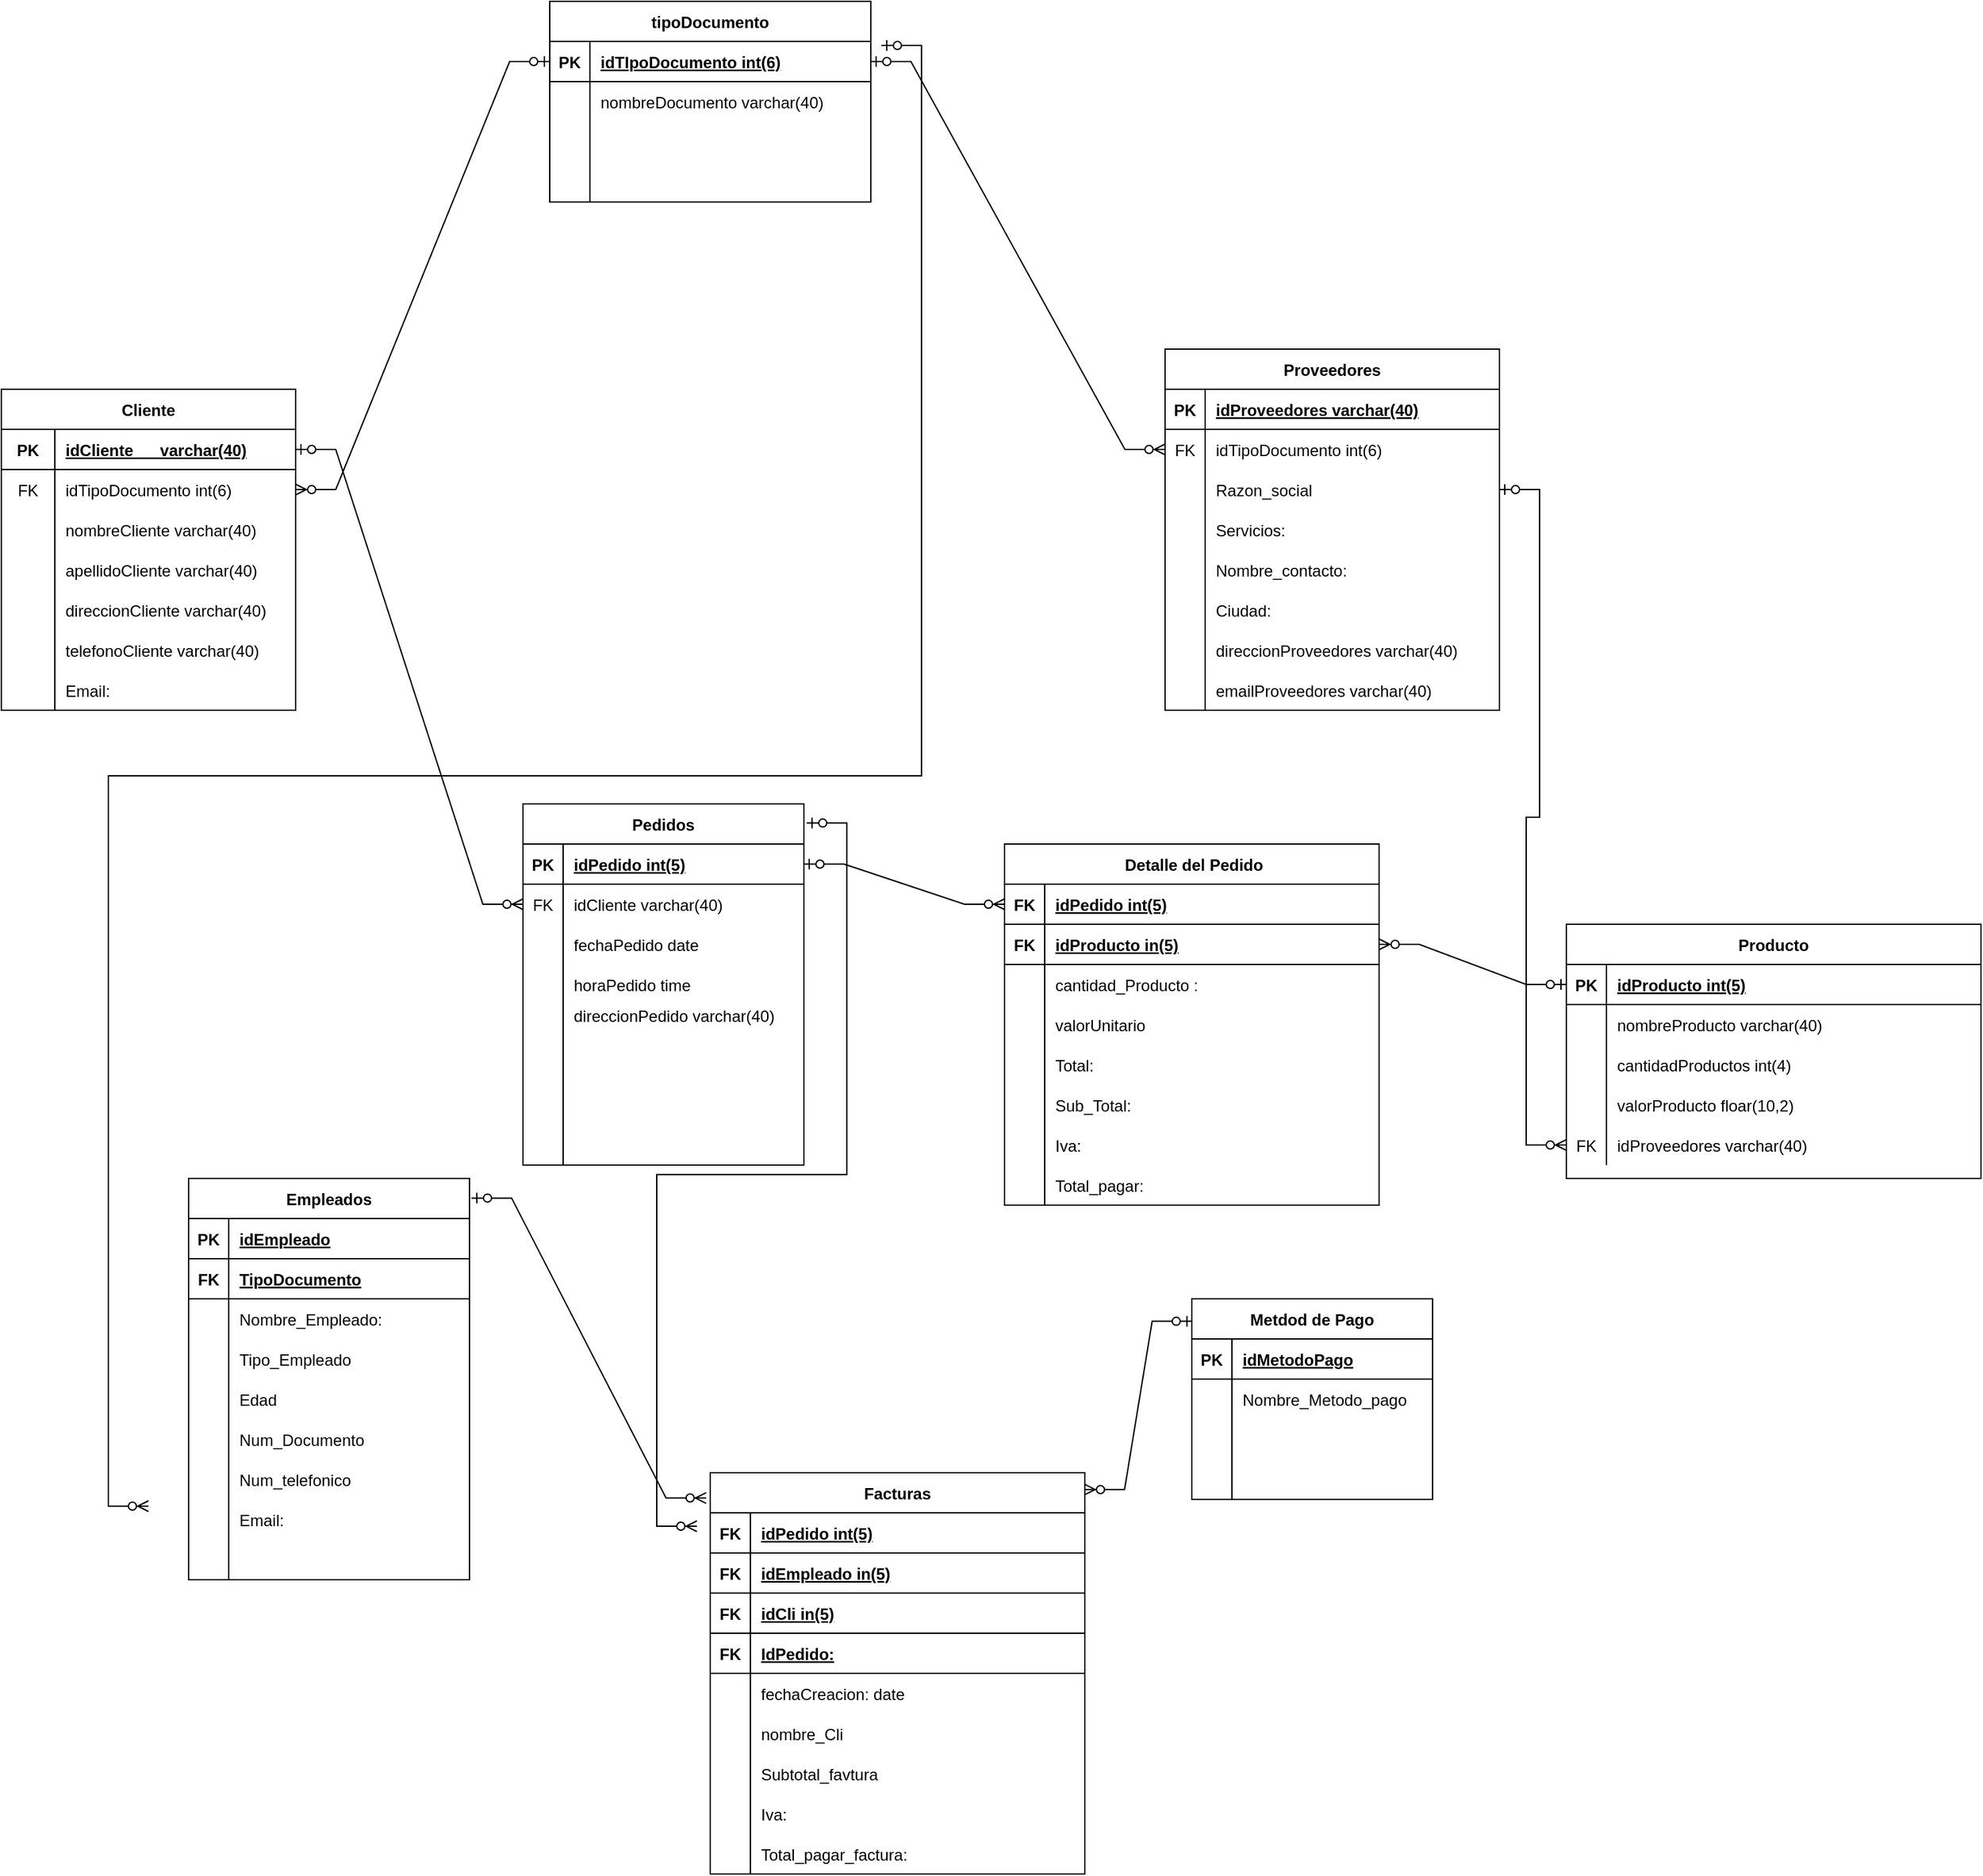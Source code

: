 <mxfile version="20.6.0" type="device" pages="2"><diagram id="R2lEEEUBdFMjLlhIrx00" name="SRES"><mxGraphModel dx="3620" dy="1270" grid="1" gridSize="10" guides="1" tooltips="1" connect="1" arrows="1" fold="1" page="1" pageScale="1" pageWidth="850" pageHeight="1100" math="0" shadow="0" extFonts="Permanent Marker^https://fonts.googleapis.com/css?family=Permanent+Marker"><root><mxCell id="0"/><mxCell id="1" parent="0"/><mxCell id="mdoEm1Ez0IoNi7qnYzi0-1" value="tipoDocumento" style="shape=table;startSize=30;container=1;collapsible=1;childLayout=tableLayout;fixedRows=1;rowLines=0;fontStyle=1;align=center;resizeLast=1;" parent="1" vertex="1"><mxGeometry x="370" y="90" width="240" height="150" as="geometry"/></mxCell><mxCell id="mdoEm1Ez0IoNi7qnYzi0-2" value="" style="shape=tableRow;horizontal=0;startSize=0;swimlaneHead=0;swimlaneBody=0;fillColor=none;collapsible=0;dropTarget=0;points=[[0,0.5],[1,0.5]];portConstraint=eastwest;top=0;left=0;right=0;bottom=1;" parent="mdoEm1Ez0IoNi7qnYzi0-1" vertex="1"><mxGeometry y="30" width="240" height="30" as="geometry"/></mxCell><mxCell id="mdoEm1Ez0IoNi7qnYzi0-3" value="PK" style="shape=partialRectangle;connectable=0;fillColor=none;top=0;left=0;bottom=0;right=0;fontStyle=1;overflow=hidden;" parent="mdoEm1Ez0IoNi7qnYzi0-2" vertex="1"><mxGeometry width="30" height="30" as="geometry"><mxRectangle width="30" height="30" as="alternateBounds"/></mxGeometry></mxCell><mxCell id="mdoEm1Ez0IoNi7qnYzi0-4" value="idTIpoDocumento int(6)" style="shape=partialRectangle;connectable=0;fillColor=none;top=0;left=0;bottom=0;right=0;align=left;spacingLeft=6;fontStyle=5;overflow=hidden;" parent="mdoEm1Ez0IoNi7qnYzi0-2" vertex="1"><mxGeometry x="30" width="210" height="30" as="geometry"><mxRectangle width="210" height="30" as="alternateBounds"/></mxGeometry></mxCell><mxCell id="mdoEm1Ez0IoNi7qnYzi0-5" value="" style="shape=tableRow;horizontal=0;startSize=0;swimlaneHead=0;swimlaneBody=0;fillColor=none;collapsible=0;dropTarget=0;points=[[0,0.5],[1,0.5]];portConstraint=eastwest;top=0;left=0;right=0;bottom=0;" parent="mdoEm1Ez0IoNi7qnYzi0-1" vertex="1"><mxGeometry y="60" width="240" height="30" as="geometry"/></mxCell><mxCell id="mdoEm1Ez0IoNi7qnYzi0-6" value="" style="shape=partialRectangle;connectable=0;fillColor=none;top=0;left=0;bottom=0;right=0;editable=1;overflow=hidden;" parent="mdoEm1Ez0IoNi7qnYzi0-5" vertex="1"><mxGeometry width="30" height="30" as="geometry"><mxRectangle width="30" height="30" as="alternateBounds"/></mxGeometry></mxCell><mxCell id="mdoEm1Ez0IoNi7qnYzi0-7" value="nombreDocumento varchar(40)" style="shape=partialRectangle;connectable=0;fillColor=none;top=0;left=0;bottom=0;right=0;align=left;spacingLeft=6;overflow=hidden;" parent="mdoEm1Ez0IoNi7qnYzi0-5" vertex="1"><mxGeometry x="30" width="210" height="30" as="geometry"><mxRectangle width="210" height="30" as="alternateBounds"/></mxGeometry></mxCell><mxCell id="mdoEm1Ez0IoNi7qnYzi0-8" value="" style="shape=tableRow;horizontal=0;startSize=0;swimlaneHead=0;swimlaneBody=0;fillColor=none;collapsible=0;dropTarget=0;points=[[0,0.5],[1,0.5]];portConstraint=eastwest;top=0;left=0;right=0;bottom=0;" parent="mdoEm1Ez0IoNi7qnYzi0-1" vertex="1"><mxGeometry y="90" width="240" height="30" as="geometry"/></mxCell><mxCell id="mdoEm1Ez0IoNi7qnYzi0-9" value="" style="shape=partialRectangle;connectable=0;fillColor=none;top=0;left=0;bottom=0;right=0;editable=1;overflow=hidden;" parent="mdoEm1Ez0IoNi7qnYzi0-8" vertex="1"><mxGeometry width="30" height="30" as="geometry"><mxRectangle width="30" height="30" as="alternateBounds"/></mxGeometry></mxCell><mxCell id="mdoEm1Ez0IoNi7qnYzi0-10" value="" style="shape=partialRectangle;connectable=0;fillColor=none;top=0;left=0;bottom=0;right=0;align=left;spacingLeft=6;overflow=hidden;" parent="mdoEm1Ez0IoNi7qnYzi0-8" vertex="1"><mxGeometry x="30" width="210" height="30" as="geometry"><mxRectangle width="210" height="30" as="alternateBounds"/></mxGeometry></mxCell><mxCell id="mdoEm1Ez0IoNi7qnYzi0-11" value="" style="shape=tableRow;horizontal=0;startSize=0;swimlaneHead=0;swimlaneBody=0;fillColor=none;collapsible=0;dropTarget=0;points=[[0,0.5],[1,0.5]];portConstraint=eastwest;top=0;left=0;right=0;bottom=0;" parent="mdoEm1Ez0IoNi7qnYzi0-1" vertex="1"><mxGeometry y="120" width="240" height="30" as="geometry"/></mxCell><mxCell id="mdoEm1Ez0IoNi7qnYzi0-12" value="" style="shape=partialRectangle;connectable=0;fillColor=none;top=0;left=0;bottom=0;right=0;editable=1;overflow=hidden;" parent="mdoEm1Ez0IoNi7qnYzi0-11" vertex="1"><mxGeometry width="30" height="30" as="geometry"><mxRectangle width="30" height="30" as="alternateBounds"/></mxGeometry></mxCell><mxCell id="mdoEm1Ez0IoNi7qnYzi0-13" value="" style="shape=partialRectangle;connectable=0;fillColor=none;top=0;left=0;bottom=0;right=0;align=left;spacingLeft=6;overflow=hidden;" parent="mdoEm1Ez0IoNi7qnYzi0-11" vertex="1"><mxGeometry x="30" width="210" height="30" as="geometry"><mxRectangle width="210" height="30" as="alternateBounds"/></mxGeometry></mxCell><mxCell id="mdoEm1Ez0IoNi7qnYzi0-14" value="Cliente" style="shape=table;startSize=30;container=1;collapsible=1;childLayout=tableLayout;fixedRows=1;rowLines=0;fontStyle=1;align=center;resizeLast=1;" parent="1" vertex="1"><mxGeometry x="-40" y="380" width="220" height="240" as="geometry"/></mxCell><mxCell id="mdoEm1Ez0IoNi7qnYzi0-15" value="" style="shape=tableRow;horizontal=0;startSize=0;swimlaneHead=0;swimlaneBody=0;fillColor=none;collapsible=0;dropTarget=0;points=[[0,0.5],[1,0.5]];portConstraint=eastwest;top=0;left=0;right=0;bottom=1;" parent="mdoEm1Ez0IoNi7qnYzi0-14" vertex="1"><mxGeometry y="30" width="220" height="30" as="geometry"/></mxCell><mxCell id="mdoEm1Ez0IoNi7qnYzi0-16" value="PK" style="shape=partialRectangle;connectable=0;fillColor=none;top=0;left=0;bottom=0;right=0;fontStyle=1;overflow=hidden;" parent="mdoEm1Ez0IoNi7qnYzi0-15" vertex="1"><mxGeometry width="40" height="30" as="geometry"><mxRectangle width="40" height="30" as="alternateBounds"/></mxGeometry></mxCell><mxCell id="mdoEm1Ez0IoNi7qnYzi0-17" value="idCliente      varchar(40)" style="shape=partialRectangle;connectable=0;fillColor=none;top=0;left=0;bottom=0;right=0;align=left;spacingLeft=6;fontStyle=5;overflow=hidden;" parent="mdoEm1Ez0IoNi7qnYzi0-15" vertex="1"><mxGeometry x="40" width="180" height="30" as="geometry"><mxRectangle width="180" height="30" as="alternateBounds"/></mxGeometry></mxCell><mxCell id="mdoEm1Ez0IoNi7qnYzi0-18" value="" style="shape=tableRow;horizontal=0;startSize=0;swimlaneHead=0;swimlaneBody=0;fillColor=none;collapsible=0;dropTarget=0;points=[[0,0.5],[1,0.5]];portConstraint=eastwest;top=0;left=0;right=0;bottom=0;" parent="mdoEm1Ez0IoNi7qnYzi0-14" vertex="1"><mxGeometry y="60" width="220" height="30" as="geometry"/></mxCell><mxCell id="mdoEm1Ez0IoNi7qnYzi0-19" value="FK" style="shape=partialRectangle;connectable=0;fillColor=none;top=0;left=0;bottom=0;right=0;editable=1;overflow=hidden;" parent="mdoEm1Ez0IoNi7qnYzi0-18" vertex="1"><mxGeometry width="40" height="30" as="geometry"><mxRectangle width="40" height="30" as="alternateBounds"/></mxGeometry></mxCell><mxCell id="mdoEm1Ez0IoNi7qnYzi0-20" value="idTipoDocumento int(6)" style="shape=partialRectangle;connectable=0;fillColor=none;top=0;left=0;bottom=0;right=0;align=left;spacingLeft=6;overflow=hidden;" parent="mdoEm1Ez0IoNi7qnYzi0-18" vertex="1"><mxGeometry x="40" width="180" height="30" as="geometry"><mxRectangle width="180" height="30" as="alternateBounds"/></mxGeometry></mxCell><mxCell id="mdoEm1Ez0IoNi7qnYzi0-21" value="" style="shape=tableRow;horizontal=0;startSize=0;swimlaneHead=0;swimlaneBody=0;fillColor=none;collapsible=0;dropTarget=0;points=[[0,0.5],[1,0.5]];portConstraint=eastwest;top=0;left=0;right=0;bottom=0;" parent="mdoEm1Ez0IoNi7qnYzi0-14" vertex="1"><mxGeometry y="90" width="220" height="30" as="geometry"/></mxCell><mxCell id="mdoEm1Ez0IoNi7qnYzi0-22" value="" style="shape=partialRectangle;connectable=0;fillColor=none;top=0;left=0;bottom=0;right=0;editable=1;overflow=hidden;" parent="mdoEm1Ez0IoNi7qnYzi0-21" vertex="1"><mxGeometry width="40" height="30" as="geometry"><mxRectangle width="40" height="30" as="alternateBounds"/></mxGeometry></mxCell><mxCell id="mdoEm1Ez0IoNi7qnYzi0-23" value="nombreCliente varchar(40)" style="shape=partialRectangle;connectable=0;fillColor=none;top=0;left=0;bottom=0;right=0;align=left;spacingLeft=6;overflow=hidden;" parent="mdoEm1Ez0IoNi7qnYzi0-21" vertex="1"><mxGeometry x="40" width="180" height="30" as="geometry"><mxRectangle width="180" height="30" as="alternateBounds"/></mxGeometry></mxCell><mxCell id="mdoEm1Ez0IoNi7qnYzi0-24" value="" style="shape=tableRow;horizontal=0;startSize=0;swimlaneHead=0;swimlaneBody=0;fillColor=none;collapsible=0;dropTarget=0;points=[[0,0.5],[1,0.5]];portConstraint=eastwest;top=0;left=0;right=0;bottom=0;" parent="mdoEm1Ez0IoNi7qnYzi0-14" vertex="1"><mxGeometry y="120" width="220" height="30" as="geometry"/></mxCell><mxCell id="mdoEm1Ez0IoNi7qnYzi0-25" value="" style="shape=partialRectangle;connectable=0;fillColor=none;top=0;left=0;bottom=0;right=0;editable=1;overflow=hidden;" parent="mdoEm1Ez0IoNi7qnYzi0-24" vertex="1"><mxGeometry width="40" height="30" as="geometry"><mxRectangle width="40" height="30" as="alternateBounds"/></mxGeometry></mxCell><mxCell id="mdoEm1Ez0IoNi7qnYzi0-26" value="apellidoCliente varchar(40)" style="shape=partialRectangle;connectable=0;fillColor=none;top=0;left=0;bottom=0;right=0;align=left;spacingLeft=6;overflow=hidden;" parent="mdoEm1Ez0IoNi7qnYzi0-24" vertex="1"><mxGeometry x="40" width="180" height="30" as="geometry"><mxRectangle width="180" height="30" as="alternateBounds"/></mxGeometry></mxCell><mxCell id="mdoEm1Ez0IoNi7qnYzi0-27" value="" style="shape=tableRow;horizontal=0;startSize=0;swimlaneHead=0;swimlaneBody=0;fillColor=none;collapsible=0;dropTarget=0;points=[[0,0.5],[1,0.5]];portConstraint=eastwest;top=0;left=0;right=0;bottom=0;" parent="mdoEm1Ez0IoNi7qnYzi0-14" vertex="1"><mxGeometry y="150" width="220" height="30" as="geometry"/></mxCell><mxCell id="mdoEm1Ez0IoNi7qnYzi0-28" value="" style="shape=partialRectangle;connectable=0;fillColor=none;top=0;left=0;bottom=0;right=0;editable=1;overflow=hidden;" parent="mdoEm1Ez0IoNi7qnYzi0-27" vertex="1"><mxGeometry width="40" height="30" as="geometry"><mxRectangle width="40" height="30" as="alternateBounds"/></mxGeometry></mxCell><mxCell id="mdoEm1Ez0IoNi7qnYzi0-29" value="direccionCliente varchar(40)" style="shape=partialRectangle;connectable=0;fillColor=none;top=0;left=0;bottom=0;right=0;align=left;spacingLeft=6;overflow=hidden;" parent="mdoEm1Ez0IoNi7qnYzi0-27" vertex="1"><mxGeometry x="40" width="180" height="30" as="geometry"><mxRectangle width="180" height="30" as="alternateBounds"/></mxGeometry></mxCell><mxCell id="mdoEm1Ez0IoNi7qnYzi0-30" value="" style="shape=tableRow;horizontal=0;startSize=0;swimlaneHead=0;swimlaneBody=0;fillColor=none;collapsible=0;dropTarget=0;points=[[0,0.5],[1,0.5]];portConstraint=eastwest;top=0;left=0;right=0;bottom=0;" parent="mdoEm1Ez0IoNi7qnYzi0-14" vertex="1"><mxGeometry y="180" width="220" height="30" as="geometry"/></mxCell><mxCell id="mdoEm1Ez0IoNi7qnYzi0-31" value="" style="shape=partialRectangle;connectable=0;fillColor=none;top=0;left=0;bottom=0;right=0;editable=1;overflow=hidden;" parent="mdoEm1Ez0IoNi7qnYzi0-30" vertex="1"><mxGeometry width="40" height="30" as="geometry"><mxRectangle width="40" height="30" as="alternateBounds"/></mxGeometry></mxCell><mxCell id="mdoEm1Ez0IoNi7qnYzi0-32" value="telefonoCliente varchar(40)" style="shape=partialRectangle;connectable=0;fillColor=none;top=0;left=0;bottom=0;right=0;align=left;spacingLeft=6;overflow=hidden;" parent="mdoEm1Ez0IoNi7qnYzi0-30" vertex="1"><mxGeometry x="40" width="180" height="30" as="geometry"><mxRectangle width="180" height="30" as="alternateBounds"/></mxGeometry></mxCell><mxCell id="mdoEm1Ez0IoNi7qnYzi0-187" value="" style="shape=tableRow;horizontal=0;startSize=0;swimlaneHead=0;swimlaneBody=0;fillColor=none;collapsible=0;dropTarget=0;points=[[0,0.5],[1,0.5]];portConstraint=eastwest;top=0;left=0;right=0;bottom=0;" parent="mdoEm1Ez0IoNi7qnYzi0-14" vertex="1"><mxGeometry y="210" width="220" height="30" as="geometry"/></mxCell><mxCell id="mdoEm1Ez0IoNi7qnYzi0-188" value="" style="shape=partialRectangle;connectable=0;fillColor=none;top=0;left=0;bottom=0;right=0;editable=1;overflow=hidden;" parent="mdoEm1Ez0IoNi7qnYzi0-187" vertex="1"><mxGeometry width="40" height="30" as="geometry"><mxRectangle width="40" height="30" as="alternateBounds"/></mxGeometry></mxCell><mxCell id="mdoEm1Ez0IoNi7qnYzi0-189" value="Email:" style="shape=partialRectangle;connectable=0;fillColor=none;top=0;left=0;bottom=0;right=0;align=left;spacingLeft=6;overflow=hidden;" parent="mdoEm1Ez0IoNi7qnYzi0-187" vertex="1"><mxGeometry x="40" width="180" height="30" as="geometry"><mxRectangle width="180" height="30" as="alternateBounds"/></mxGeometry></mxCell><mxCell id="mdoEm1Ez0IoNi7qnYzi0-33" value="Proveedores" style="shape=table;startSize=30;container=1;collapsible=1;childLayout=tableLayout;fixedRows=1;rowLines=0;fontStyle=1;align=center;resizeLast=1;" parent="1" vertex="1"><mxGeometry x="830" y="350" width="250" height="270" as="geometry"/></mxCell><mxCell id="mdoEm1Ez0IoNi7qnYzi0-34" value="" style="shape=tableRow;horizontal=0;startSize=0;swimlaneHead=0;swimlaneBody=0;fillColor=none;collapsible=0;dropTarget=0;points=[[0,0.5],[1,0.5]];portConstraint=eastwest;top=0;left=0;right=0;bottom=1;" parent="mdoEm1Ez0IoNi7qnYzi0-33" vertex="1"><mxGeometry y="30" width="250" height="30" as="geometry"/></mxCell><mxCell id="mdoEm1Ez0IoNi7qnYzi0-35" value="PK" style="shape=partialRectangle;connectable=0;fillColor=none;top=0;left=0;bottom=0;right=0;fontStyle=1;overflow=hidden;" parent="mdoEm1Ez0IoNi7qnYzi0-34" vertex="1"><mxGeometry width="30" height="30" as="geometry"><mxRectangle width="30" height="30" as="alternateBounds"/></mxGeometry></mxCell><mxCell id="mdoEm1Ez0IoNi7qnYzi0-36" value="idProveedores varchar(40)" style="shape=partialRectangle;connectable=0;fillColor=none;top=0;left=0;bottom=0;right=0;align=left;spacingLeft=6;fontStyle=5;overflow=hidden;" parent="mdoEm1Ez0IoNi7qnYzi0-34" vertex="1"><mxGeometry x="30" width="220" height="30" as="geometry"><mxRectangle width="220" height="30" as="alternateBounds"/></mxGeometry></mxCell><mxCell id="mdoEm1Ez0IoNi7qnYzi0-37" value="" style="shape=tableRow;horizontal=0;startSize=0;swimlaneHead=0;swimlaneBody=0;fillColor=none;collapsible=0;dropTarget=0;points=[[0,0.5],[1,0.5]];portConstraint=eastwest;top=0;left=0;right=0;bottom=0;" parent="mdoEm1Ez0IoNi7qnYzi0-33" vertex="1"><mxGeometry y="60" width="250" height="30" as="geometry"/></mxCell><mxCell id="mdoEm1Ez0IoNi7qnYzi0-38" value="FK" style="shape=partialRectangle;connectable=0;fillColor=none;top=0;left=0;bottom=0;right=0;editable=1;overflow=hidden;" parent="mdoEm1Ez0IoNi7qnYzi0-37" vertex="1"><mxGeometry width="30" height="30" as="geometry"><mxRectangle width="30" height="30" as="alternateBounds"/></mxGeometry></mxCell><mxCell id="mdoEm1Ez0IoNi7qnYzi0-39" value="idTipoDocumento int(6)" style="shape=partialRectangle;connectable=0;fillColor=none;top=0;left=0;bottom=0;right=0;align=left;spacingLeft=6;overflow=hidden;" parent="mdoEm1Ez0IoNi7qnYzi0-37" vertex="1"><mxGeometry x="30" width="220" height="30" as="geometry"><mxRectangle width="220" height="30" as="alternateBounds"/></mxGeometry></mxCell><mxCell id="mdoEm1Ez0IoNi7qnYzi0-40" value="" style="shape=tableRow;horizontal=0;startSize=0;swimlaneHead=0;swimlaneBody=0;fillColor=none;collapsible=0;dropTarget=0;points=[[0,0.5],[1,0.5]];portConstraint=eastwest;top=0;left=0;right=0;bottom=0;" parent="mdoEm1Ez0IoNi7qnYzi0-33" vertex="1"><mxGeometry y="90" width="250" height="30" as="geometry"/></mxCell><mxCell id="mdoEm1Ez0IoNi7qnYzi0-41" value="" style="shape=partialRectangle;connectable=0;fillColor=none;top=0;left=0;bottom=0;right=0;editable=1;overflow=hidden;" parent="mdoEm1Ez0IoNi7qnYzi0-40" vertex="1"><mxGeometry width="30" height="30" as="geometry"><mxRectangle width="30" height="30" as="alternateBounds"/></mxGeometry></mxCell><mxCell id="mdoEm1Ez0IoNi7qnYzi0-42" value="Razon_social" style="shape=partialRectangle;connectable=0;fillColor=none;top=0;left=0;bottom=0;right=0;align=left;spacingLeft=6;overflow=hidden;" parent="mdoEm1Ez0IoNi7qnYzi0-40" vertex="1"><mxGeometry x="30" width="220" height="30" as="geometry"><mxRectangle width="220" height="30" as="alternateBounds"/></mxGeometry></mxCell><mxCell id="mdoEm1Ez0IoNi7qnYzi0-49" value="" style="shape=tableRow;horizontal=0;startSize=0;swimlaneHead=0;swimlaneBody=0;fillColor=none;collapsible=0;dropTarget=0;points=[[0,0.5],[1,0.5]];portConstraint=eastwest;top=0;left=0;right=0;bottom=0;" parent="mdoEm1Ez0IoNi7qnYzi0-33" vertex="1"><mxGeometry y="120" width="250" height="30" as="geometry"/></mxCell><mxCell id="mdoEm1Ez0IoNi7qnYzi0-50" value="" style="shape=partialRectangle;connectable=0;fillColor=none;top=0;left=0;bottom=0;right=0;editable=1;overflow=hidden;" parent="mdoEm1Ez0IoNi7qnYzi0-49" vertex="1"><mxGeometry width="30" height="30" as="geometry"><mxRectangle width="30" height="30" as="alternateBounds"/></mxGeometry></mxCell><mxCell id="mdoEm1Ez0IoNi7qnYzi0-51" value="Servicios:" style="shape=partialRectangle;connectable=0;fillColor=none;top=0;left=0;bottom=0;right=0;align=left;spacingLeft=6;overflow=hidden;" parent="mdoEm1Ez0IoNi7qnYzi0-49" vertex="1"><mxGeometry x="30" width="220" height="30" as="geometry"><mxRectangle width="220" height="30" as="alternateBounds"/></mxGeometry></mxCell><mxCell id="mdoEm1Ez0IoNi7qnYzi0-52" value="" style="shape=tableRow;horizontal=0;startSize=0;swimlaneHead=0;swimlaneBody=0;fillColor=none;collapsible=0;dropTarget=0;points=[[0,0.5],[1,0.5]];portConstraint=eastwest;top=0;left=0;right=0;bottom=0;" parent="mdoEm1Ez0IoNi7qnYzi0-33" vertex="1"><mxGeometry y="150" width="250" height="30" as="geometry"/></mxCell><mxCell id="mdoEm1Ez0IoNi7qnYzi0-53" value="" style="shape=partialRectangle;connectable=0;fillColor=none;top=0;left=0;bottom=0;right=0;editable=1;overflow=hidden;" parent="mdoEm1Ez0IoNi7qnYzi0-52" vertex="1"><mxGeometry width="30" height="30" as="geometry"><mxRectangle width="30" height="30" as="alternateBounds"/></mxGeometry></mxCell><mxCell id="mdoEm1Ez0IoNi7qnYzi0-54" value="Nombre_contacto:" style="shape=partialRectangle;connectable=0;fillColor=none;top=0;left=0;bottom=0;right=0;align=left;spacingLeft=6;overflow=hidden;" parent="mdoEm1Ez0IoNi7qnYzi0-52" vertex="1"><mxGeometry x="30" width="220" height="30" as="geometry"><mxRectangle width="220" height="30" as="alternateBounds"/></mxGeometry></mxCell><mxCell id="mdoEm1Ez0IoNi7qnYzi0-212" value="" style="shape=tableRow;horizontal=0;startSize=0;swimlaneHead=0;swimlaneBody=0;fillColor=none;collapsible=0;dropTarget=0;points=[[0,0.5],[1,0.5]];portConstraint=eastwest;top=0;left=0;right=0;bottom=0;" parent="mdoEm1Ez0IoNi7qnYzi0-33" vertex="1"><mxGeometry y="180" width="250" height="30" as="geometry"/></mxCell><mxCell id="mdoEm1Ez0IoNi7qnYzi0-213" value="" style="shape=partialRectangle;connectable=0;fillColor=none;top=0;left=0;bottom=0;right=0;editable=1;overflow=hidden;" parent="mdoEm1Ez0IoNi7qnYzi0-212" vertex="1"><mxGeometry width="30" height="30" as="geometry"><mxRectangle width="30" height="30" as="alternateBounds"/></mxGeometry></mxCell><mxCell id="mdoEm1Ez0IoNi7qnYzi0-214" value="Ciudad:" style="shape=partialRectangle;connectable=0;fillColor=none;top=0;left=0;bottom=0;right=0;align=left;spacingLeft=6;overflow=hidden;" parent="mdoEm1Ez0IoNi7qnYzi0-212" vertex="1"><mxGeometry x="30" width="220" height="30" as="geometry"><mxRectangle width="220" height="30" as="alternateBounds"/></mxGeometry></mxCell><mxCell id="mdoEm1Ez0IoNi7qnYzi0-43" value="" style="shape=tableRow;horizontal=0;startSize=0;swimlaneHead=0;swimlaneBody=0;fillColor=none;collapsible=0;dropTarget=0;points=[[0,0.5],[1,0.5]];portConstraint=eastwest;top=0;left=0;right=0;bottom=0;" parent="mdoEm1Ez0IoNi7qnYzi0-33" vertex="1"><mxGeometry y="210" width="250" height="30" as="geometry"/></mxCell><mxCell id="mdoEm1Ez0IoNi7qnYzi0-44" value="" style="shape=partialRectangle;connectable=0;fillColor=none;top=0;left=0;bottom=0;right=0;editable=1;overflow=hidden;" parent="mdoEm1Ez0IoNi7qnYzi0-43" vertex="1"><mxGeometry width="30" height="30" as="geometry"><mxRectangle width="30" height="30" as="alternateBounds"/></mxGeometry></mxCell><mxCell id="mdoEm1Ez0IoNi7qnYzi0-45" value="direccionProveedores varchar(40)" style="shape=partialRectangle;connectable=0;fillColor=none;top=0;left=0;bottom=0;right=0;align=left;spacingLeft=6;overflow=hidden;" parent="mdoEm1Ez0IoNi7qnYzi0-43" vertex="1"><mxGeometry x="30" width="220" height="30" as="geometry"><mxRectangle width="220" height="30" as="alternateBounds"/></mxGeometry></mxCell><mxCell id="mdoEm1Ez0IoNi7qnYzi0-46" value="" style="shape=tableRow;horizontal=0;startSize=0;swimlaneHead=0;swimlaneBody=0;fillColor=none;collapsible=0;dropTarget=0;points=[[0,0.5],[1,0.5]];portConstraint=eastwest;top=0;left=0;right=0;bottom=0;" parent="mdoEm1Ez0IoNi7qnYzi0-33" vertex="1"><mxGeometry y="240" width="250" height="30" as="geometry"/></mxCell><mxCell id="mdoEm1Ez0IoNi7qnYzi0-47" value="" style="shape=partialRectangle;connectable=0;fillColor=none;top=0;left=0;bottom=0;right=0;editable=1;overflow=hidden;" parent="mdoEm1Ez0IoNi7qnYzi0-46" vertex="1"><mxGeometry width="30" height="30" as="geometry"><mxRectangle width="30" height="30" as="alternateBounds"/></mxGeometry></mxCell><mxCell id="mdoEm1Ez0IoNi7qnYzi0-48" value="emailProveedores varchar(40)" style="shape=partialRectangle;connectable=0;fillColor=none;top=0;left=0;bottom=0;right=0;align=left;spacingLeft=6;overflow=hidden;" parent="mdoEm1Ez0IoNi7qnYzi0-46" vertex="1"><mxGeometry x="30" width="220" height="30" as="geometry"><mxRectangle width="220" height="30" as="alternateBounds"/></mxGeometry></mxCell><mxCell id="mdoEm1Ez0IoNi7qnYzi0-55" value="Pedidos" style="shape=table;startSize=30;container=1;collapsible=1;childLayout=tableLayout;fixedRows=1;rowLines=0;fontStyle=1;align=center;resizeLast=1;" parent="1" vertex="1"><mxGeometry x="350" y="690" width="210" height="270" as="geometry"/></mxCell><mxCell id="mdoEm1Ez0IoNi7qnYzi0-56" value="" style="shape=tableRow;horizontal=0;startSize=0;swimlaneHead=0;swimlaneBody=0;fillColor=none;collapsible=0;dropTarget=0;points=[[0,0.5],[1,0.5]];portConstraint=eastwest;top=0;left=0;right=0;bottom=1;" parent="mdoEm1Ez0IoNi7qnYzi0-55" vertex="1"><mxGeometry y="30" width="210" height="30" as="geometry"/></mxCell><mxCell id="mdoEm1Ez0IoNi7qnYzi0-57" value="PK" style="shape=partialRectangle;connectable=0;fillColor=none;top=0;left=0;bottom=0;right=0;fontStyle=1;overflow=hidden;" parent="mdoEm1Ez0IoNi7qnYzi0-56" vertex="1"><mxGeometry width="30" height="30" as="geometry"><mxRectangle width="30" height="30" as="alternateBounds"/></mxGeometry></mxCell><mxCell id="mdoEm1Ez0IoNi7qnYzi0-58" value="idPedido int(5)" style="shape=partialRectangle;connectable=0;fillColor=none;top=0;left=0;bottom=0;right=0;align=left;spacingLeft=6;fontStyle=5;overflow=hidden;" parent="mdoEm1Ez0IoNi7qnYzi0-56" vertex="1"><mxGeometry x="30" width="180" height="30" as="geometry"><mxRectangle width="180" height="30" as="alternateBounds"/></mxGeometry></mxCell><mxCell id="mdoEm1Ez0IoNi7qnYzi0-59" value="" style="shape=tableRow;horizontal=0;startSize=0;swimlaneHead=0;swimlaneBody=0;fillColor=none;collapsible=0;dropTarget=0;points=[[0,0.5],[1,0.5]];portConstraint=eastwest;top=0;left=0;right=0;bottom=0;" parent="mdoEm1Ez0IoNi7qnYzi0-55" vertex="1"><mxGeometry y="60" width="210" height="30" as="geometry"/></mxCell><mxCell id="mdoEm1Ez0IoNi7qnYzi0-60" value="FK" style="shape=partialRectangle;connectable=0;fillColor=none;top=0;left=0;bottom=0;right=0;editable=1;overflow=hidden;" parent="mdoEm1Ez0IoNi7qnYzi0-59" vertex="1"><mxGeometry width="30" height="30" as="geometry"><mxRectangle width="30" height="30" as="alternateBounds"/></mxGeometry></mxCell><mxCell id="mdoEm1Ez0IoNi7qnYzi0-61" value="idCliente varchar(40)" style="shape=partialRectangle;connectable=0;fillColor=none;top=0;left=0;bottom=0;right=0;align=left;spacingLeft=6;overflow=hidden;" parent="mdoEm1Ez0IoNi7qnYzi0-59" vertex="1"><mxGeometry x="30" width="180" height="30" as="geometry"><mxRectangle width="180" height="30" as="alternateBounds"/></mxGeometry></mxCell><mxCell id="mdoEm1Ez0IoNi7qnYzi0-62" value="" style="shape=tableRow;horizontal=0;startSize=0;swimlaneHead=0;swimlaneBody=0;fillColor=none;collapsible=0;dropTarget=0;points=[[0,0.5],[1,0.5]];portConstraint=eastwest;top=0;left=0;right=0;bottom=0;" parent="mdoEm1Ez0IoNi7qnYzi0-55" vertex="1"><mxGeometry y="90" width="210" height="30" as="geometry"/></mxCell><mxCell id="mdoEm1Ez0IoNi7qnYzi0-63" value="" style="shape=partialRectangle;connectable=0;fillColor=none;top=0;left=0;bottom=0;right=0;editable=1;overflow=hidden;" parent="mdoEm1Ez0IoNi7qnYzi0-62" vertex="1"><mxGeometry width="30" height="30" as="geometry"><mxRectangle width="30" height="30" as="alternateBounds"/></mxGeometry></mxCell><mxCell id="mdoEm1Ez0IoNi7qnYzi0-64" value="fechaPedido date" style="shape=partialRectangle;connectable=0;fillColor=none;top=0;left=0;bottom=0;right=0;align=left;spacingLeft=6;overflow=hidden;" parent="mdoEm1Ez0IoNi7qnYzi0-62" vertex="1"><mxGeometry x="30" width="180" height="30" as="geometry"><mxRectangle width="180" height="30" as="alternateBounds"/></mxGeometry></mxCell><mxCell id="mdoEm1Ez0IoNi7qnYzi0-65" value="" style="shape=tableRow;horizontal=0;startSize=0;swimlaneHead=0;swimlaneBody=0;fillColor=none;collapsible=0;dropTarget=0;points=[[0,0.5],[1,0.5]];portConstraint=eastwest;top=0;left=0;right=0;bottom=0;" parent="mdoEm1Ez0IoNi7qnYzi0-55" vertex="1"><mxGeometry y="120" width="210" height="30" as="geometry"/></mxCell><mxCell id="mdoEm1Ez0IoNi7qnYzi0-66" value="" style="shape=partialRectangle;connectable=0;fillColor=none;top=0;left=0;bottom=0;right=0;editable=1;overflow=hidden;" parent="mdoEm1Ez0IoNi7qnYzi0-65" vertex="1"><mxGeometry width="30" height="30" as="geometry"><mxRectangle width="30" height="30" as="alternateBounds"/></mxGeometry></mxCell><mxCell id="mdoEm1Ez0IoNi7qnYzi0-67" value="horaPedido time" style="shape=partialRectangle;connectable=0;fillColor=none;top=0;left=0;bottom=0;right=0;align=left;spacingLeft=6;overflow=hidden;" parent="mdoEm1Ez0IoNi7qnYzi0-65" vertex="1"><mxGeometry x="30" width="180" height="30" as="geometry"><mxRectangle width="180" height="30" as="alternateBounds"/></mxGeometry></mxCell><mxCell id="mdoEm1Ez0IoNi7qnYzi0-68" value="" style="shape=tableRow;horizontal=0;startSize=0;swimlaneHead=0;swimlaneBody=0;fillColor=none;collapsible=0;dropTarget=0;points=[[0,0.5],[1,0.5]];portConstraint=eastwest;top=0;left=0;right=0;bottom=0;" parent="mdoEm1Ez0IoNi7qnYzi0-55" vertex="1"><mxGeometry y="150" width="210" height="30" as="geometry"/></mxCell><mxCell id="mdoEm1Ez0IoNi7qnYzi0-69" value="" style="shape=partialRectangle;connectable=0;fillColor=none;top=0;left=0;bottom=0;right=0;editable=1;overflow=hidden;" parent="mdoEm1Ez0IoNi7qnYzi0-68" vertex="1"><mxGeometry width="30" height="30" as="geometry"><mxRectangle width="30" height="30" as="alternateBounds"/></mxGeometry></mxCell><mxCell id="mdoEm1Ez0IoNi7qnYzi0-70" value="direccionPedido varchar(40)&#10;" style="shape=partialRectangle;connectable=0;fillColor=none;top=0;left=0;bottom=0;right=0;align=left;spacingLeft=6;overflow=hidden;" parent="mdoEm1Ez0IoNi7qnYzi0-68" vertex="1"><mxGeometry x="30" width="180" height="30" as="geometry"><mxRectangle width="180" height="30" as="alternateBounds"/></mxGeometry></mxCell><mxCell id="mdoEm1Ez0IoNi7qnYzi0-71" value="" style="shape=tableRow;horizontal=0;startSize=0;swimlaneHead=0;swimlaneBody=0;fillColor=none;collapsible=0;dropTarget=0;points=[[0,0.5],[1,0.5]];portConstraint=eastwest;top=0;left=0;right=0;bottom=0;" parent="mdoEm1Ez0IoNi7qnYzi0-55" vertex="1"><mxGeometry y="180" width="210" height="30" as="geometry"/></mxCell><mxCell id="mdoEm1Ez0IoNi7qnYzi0-72" value="" style="shape=partialRectangle;connectable=0;fillColor=none;top=0;left=0;bottom=0;right=0;editable=1;overflow=hidden;" parent="mdoEm1Ez0IoNi7qnYzi0-71" vertex="1"><mxGeometry width="30" height="30" as="geometry"><mxRectangle width="30" height="30" as="alternateBounds"/></mxGeometry></mxCell><mxCell id="mdoEm1Ez0IoNi7qnYzi0-73" value="" style="shape=partialRectangle;connectable=0;fillColor=none;top=0;left=0;bottom=0;right=0;align=left;spacingLeft=6;overflow=hidden;" parent="mdoEm1Ez0IoNi7qnYzi0-71" vertex="1"><mxGeometry x="30" width="180" height="30" as="geometry"><mxRectangle width="180" height="30" as="alternateBounds"/></mxGeometry></mxCell><mxCell id="mdoEm1Ez0IoNi7qnYzi0-74" value="" style="shape=tableRow;horizontal=0;startSize=0;swimlaneHead=0;swimlaneBody=0;fillColor=none;collapsible=0;dropTarget=0;points=[[0,0.5],[1,0.5]];portConstraint=eastwest;top=0;left=0;right=0;bottom=0;" parent="mdoEm1Ez0IoNi7qnYzi0-55" vertex="1"><mxGeometry y="210" width="210" height="30" as="geometry"/></mxCell><mxCell id="mdoEm1Ez0IoNi7qnYzi0-75" value="" style="shape=partialRectangle;connectable=0;fillColor=none;top=0;left=0;bottom=0;right=0;editable=1;overflow=hidden;" parent="mdoEm1Ez0IoNi7qnYzi0-74" vertex="1"><mxGeometry width="30" height="30" as="geometry"><mxRectangle width="30" height="30" as="alternateBounds"/></mxGeometry></mxCell><mxCell id="mdoEm1Ez0IoNi7qnYzi0-76" value="" style="shape=partialRectangle;connectable=0;fillColor=none;top=0;left=0;bottom=0;right=0;align=left;spacingLeft=6;overflow=hidden;" parent="mdoEm1Ez0IoNi7qnYzi0-74" vertex="1"><mxGeometry x="30" width="180" height="30" as="geometry"><mxRectangle width="180" height="30" as="alternateBounds"/></mxGeometry></mxCell><mxCell id="mdoEm1Ez0IoNi7qnYzi0-77" value="" style="shape=tableRow;horizontal=0;startSize=0;swimlaneHead=0;swimlaneBody=0;fillColor=none;collapsible=0;dropTarget=0;points=[[0,0.5],[1,0.5]];portConstraint=eastwest;top=0;left=0;right=0;bottom=0;" parent="mdoEm1Ez0IoNi7qnYzi0-55" vertex="1"><mxGeometry y="240" width="210" height="30" as="geometry"/></mxCell><mxCell id="mdoEm1Ez0IoNi7qnYzi0-78" value="" style="shape=partialRectangle;connectable=0;fillColor=none;top=0;left=0;bottom=0;right=0;editable=1;overflow=hidden;" parent="mdoEm1Ez0IoNi7qnYzi0-77" vertex="1"><mxGeometry width="30" height="30" as="geometry"><mxRectangle width="30" height="30" as="alternateBounds"/></mxGeometry></mxCell><mxCell id="mdoEm1Ez0IoNi7qnYzi0-79" value="" style="shape=partialRectangle;connectable=0;fillColor=none;top=0;left=0;bottom=0;right=0;align=left;spacingLeft=6;overflow=hidden;" parent="mdoEm1Ez0IoNi7qnYzi0-77" vertex="1"><mxGeometry x="30" width="180" height="30" as="geometry"><mxRectangle width="180" height="30" as="alternateBounds"/></mxGeometry></mxCell><mxCell id="mdoEm1Ez0IoNi7qnYzi0-80" value="Producto" style="shape=table;startSize=30;container=1;collapsible=1;childLayout=tableLayout;fixedRows=1;rowLines=0;fontStyle=1;align=center;resizeLast=1;" parent="1" vertex="1"><mxGeometry x="1130" y="780" width="310" height="190" as="geometry"/></mxCell><mxCell id="mdoEm1Ez0IoNi7qnYzi0-81" value="" style="shape=tableRow;horizontal=0;startSize=0;swimlaneHead=0;swimlaneBody=0;fillColor=none;collapsible=0;dropTarget=0;points=[[0,0.5],[1,0.5]];portConstraint=eastwest;top=0;left=0;right=0;bottom=1;" parent="mdoEm1Ez0IoNi7qnYzi0-80" vertex="1"><mxGeometry y="30" width="310" height="30" as="geometry"/></mxCell><mxCell id="mdoEm1Ez0IoNi7qnYzi0-82" value="PK" style="shape=partialRectangle;connectable=0;fillColor=none;top=0;left=0;bottom=0;right=0;fontStyle=1;overflow=hidden;" parent="mdoEm1Ez0IoNi7qnYzi0-81" vertex="1"><mxGeometry width="30" height="30" as="geometry"><mxRectangle width="30" height="30" as="alternateBounds"/></mxGeometry></mxCell><mxCell id="mdoEm1Ez0IoNi7qnYzi0-83" value="idProducto int(5)" style="shape=partialRectangle;connectable=0;fillColor=none;top=0;left=0;bottom=0;right=0;align=left;spacingLeft=6;fontStyle=5;overflow=hidden;" parent="mdoEm1Ez0IoNi7qnYzi0-81" vertex="1"><mxGeometry x="30" width="280" height="30" as="geometry"><mxRectangle width="280" height="30" as="alternateBounds"/></mxGeometry></mxCell><mxCell id="mdoEm1Ez0IoNi7qnYzi0-84" value="" style="shape=tableRow;horizontal=0;startSize=0;swimlaneHead=0;swimlaneBody=0;fillColor=none;collapsible=0;dropTarget=0;points=[[0,0.5],[1,0.5]];portConstraint=eastwest;top=0;left=0;right=0;bottom=0;" parent="mdoEm1Ez0IoNi7qnYzi0-80" vertex="1"><mxGeometry y="60" width="310" height="30" as="geometry"/></mxCell><mxCell id="mdoEm1Ez0IoNi7qnYzi0-85" value="" style="shape=partialRectangle;connectable=0;fillColor=none;top=0;left=0;bottom=0;right=0;editable=1;overflow=hidden;" parent="mdoEm1Ez0IoNi7qnYzi0-84" vertex="1"><mxGeometry width="30" height="30" as="geometry"><mxRectangle width="30" height="30" as="alternateBounds"/></mxGeometry></mxCell><mxCell id="mdoEm1Ez0IoNi7qnYzi0-86" value="nombreProducto varchar(40)" style="shape=partialRectangle;connectable=0;fillColor=none;top=0;left=0;bottom=0;right=0;align=left;spacingLeft=6;overflow=hidden;" parent="mdoEm1Ez0IoNi7qnYzi0-84" vertex="1"><mxGeometry x="30" width="280" height="30" as="geometry"><mxRectangle width="280" height="30" as="alternateBounds"/></mxGeometry></mxCell><mxCell id="mdoEm1Ez0IoNi7qnYzi0-87" value="" style="shape=tableRow;horizontal=0;startSize=0;swimlaneHead=0;swimlaneBody=0;fillColor=none;collapsible=0;dropTarget=0;points=[[0,0.5],[1,0.5]];portConstraint=eastwest;top=0;left=0;right=0;bottom=0;" parent="mdoEm1Ez0IoNi7qnYzi0-80" vertex="1"><mxGeometry y="90" width="310" height="30" as="geometry"/></mxCell><mxCell id="mdoEm1Ez0IoNi7qnYzi0-88" value="" style="shape=partialRectangle;connectable=0;fillColor=none;top=0;left=0;bottom=0;right=0;editable=1;overflow=hidden;" parent="mdoEm1Ez0IoNi7qnYzi0-87" vertex="1"><mxGeometry width="30" height="30" as="geometry"><mxRectangle width="30" height="30" as="alternateBounds"/></mxGeometry></mxCell><mxCell id="mdoEm1Ez0IoNi7qnYzi0-89" value="cantidadProductos int(4)" style="shape=partialRectangle;connectable=0;fillColor=none;top=0;left=0;bottom=0;right=0;align=left;spacingLeft=6;overflow=hidden;" parent="mdoEm1Ez0IoNi7qnYzi0-87" vertex="1"><mxGeometry x="30" width="280" height="30" as="geometry"><mxRectangle width="280" height="30" as="alternateBounds"/></mxGeometry></mxCell><mxCell id="mdoEm1Ez0IoNi7qnYzi0-90" value="" style="shape=tableRow;horizontal=0;startSize=0;swimlaneHead=0;swimlaneBody=0;fillColor=none;collapsible=0;dropTarget=0;points=[[0,0.5],[1,0.5]];portConstraint=eastwest;top=0;left=0;right=0;bottom=0;" parent="mdoEm1Ez0IoNi7qnYzi0-80" vertex="1"><mxGeometry y="120" width="310" height="30" as="geometry"/></mxCell><mxCell id="mdoEm1Ez0IoNi7qnYzi0-91" value="" style="shape=partialRectangle;connectable=0;fillColor=none;top=0;left=0;bottom=0;right=0;editable=1;overflow=hidden;" parent="mdoEm1Ez0IoNi7qnYzi0-90" vertex="1"><mxGeometry width="30" height="30" as="geometry"><mxRectangle width="30" height="30" as="alternateBounds"/></mxGeometry></mxCell><mxCell id="mdoEm1Ez0IoNi7qnYzi0-92" value="valorProducto floar(10,2)" style="shape=partialRectangle;connectable=0;fillColor=none;top=0;left=0;bottom=0;right=0;align=left;spacingLeft=6;overflow=hidden;" parent="mdoEm1Ez0IoNi7qnYzi0-90" vertex="1"><mxGeometry x="30" width="280" height="30" as="geometry"><mxRectangle width="280" height="30" as="alternateBounds"/></mxGeometry></mxCell><mxCell id="mdoEm1Ez0IoNi7qnYzi0-93" value="" style="shape=tableRow;horizontal=0;startSize=0;swimlaneHead=0;swimlaneBody=0;fillColor=none;collapsible=0;dropTarget=0;points=[[0,0.5],[1,0.5]];portConstraint=eastwest;top=0;left=0;right=0;bottom=0;" parent="mdoEm1Ez0IoNi7qnYzi0-80" vertex="1"><mxGeometry y="150" width="310" height="30" as="geometry"/></mxCell><mxCell id="mdoEm1Ez0IoNi7qnYzi0-94" value="FK" style="shape=partialRectangle;connectable=0;fillColor=none;top=0;left=0;bottom=0;right=0;editable=1;overflow=hidden;" parent="mdoEm1Ez0IoNi7qnYzi0-93" vertex="1"><mxGeometry width="30" height="30" as="geometry"><mxRectangle width="30" height="30" as="alternateBounds"/></mxGeometry></mxCell><mxCell id="mdoEm1Ez0IoNi7qnYzi0-95" value="idProveedores varchar(40)" style="shape=partialRectangle;connectable=0;fillColor=none;top=0;left=0;bottom=0;right=0;align=left;spacingLeft=6;overflow=hidden;" parent="mdoEm1Ez0IoNi7qnYzi0-93" vertex="1"><mxGeometry x="30" width="280" height="30" as="geometry"><mxRectangle width="280" height="30" as="alternateBounds"/></mxGeometry></mxCell><mxCell id="mdoEm1Ez0IoNi7qnYzi0-96" value="" style="edgeStyle=entityRelationEdgeStyle;fontSize=12;html=1;endArrow=ERzeroToMany;startArrow=ERzeroToOne;rounded=0;entryX=1;entryY=0.5;entryDx=0;entryDy=0;" parent="1" source="mdoEm1Ez0IoNi7qnYzi0-2" target="mdoEm1Ez0IoNi7qnYzi0-18" edge="1"><mxGeometry width="100" height="100" relative="1" as="geometry"><mxPoint x="525" y="390" as="sourcePoint"/><mxPoint x="390" y="670" as="targetPoint"/></mxGeometry></mxCell><mxCell id="mdoEm1Ez0IoNi7qnYzi0-97" value="" style="edgeStyle=entityRelationEdgeStyle;fontSize=12;html=1;endArrow=ERzeroToMany;startArrow=ERzeroToOne;rounded=0;exitX=1;exitY=0.5;exitDx=0;exitDy=0;entryX=0;entryY=0.5;entryDx=0;entryDy=0;" parent="1" source="mdoEm1Ez0IoNi7qnYzi0-15" target="mdoEm1Ez0IoNi7qnYzi0-59" edge="1"><mxGeometry width="100" height="100" relative="1" as="geometry"><mxPoint x="570" y="1140" as="sourcePoint"/><mxPoint x="490" y="860" as="targetPoint"/></mxGeometry></mxCell><mxCell id="mdoEm1Ez0IoNi7qnYzi0-98" value="" style="edgeStyle=entityRelationEdgeStyle;fontSize=12;html=1;endArrow=ERzeroToMany;startArrow=ERzeroToOne;rounded=0;entryX=0;entryY=0.5;entryDx=0;entryDy=0;" parent="1" source="mdoEm1Ez0IoNi7qnYzi0-2" target="mdoEm1Ez0IoNi7qnYzi0-37" edge="1"><mxGeometry width="100" height="100" relative="1" as="geometry"><mxPoint x="710" y="300" as="sourcePoint"/><mxPoint x="1180" y="538" as="targetPoint"/></mxGeometry></mxCell><mxCell id="mdoEm1Ez0IoNi7qnYzi0-99" value="" style="edgeStyle=entityRelationEdgeStyle;fontSize=12;html=1;endArrow=ERzeroToMany;startArrow=ERzeroToOne;rounded=0;exitX=1;exitY=0.5;exitDx=0;exitDy=0;" parent="1" source="mdoEm1Ez0IoNi7qnYzi0-40" target="mdoEm1Ez0IoNi7qnYzi0-93" edge="1"><mxGeometry width="100" height="100" relative="1" as="geometry"><mxPoint x="1440" y="495" as="sourcePoint"/><mxPoint x="1250" y="870" as="targetPoint"/></mxGeometry></mxCell><mxCell id="mdoEm1Ez0IoNi7qnYzi0-100" value=" Detalle del Pedido" style="shape=table;startSize=30;container=1;collapsible=1;childLayout=tableLayout;fixedRows=1;rowLines=0;fontStyle=1;align=center;resizeLast=1;" parent="1" vertex="1"><mxGeometry x="710" y="720" width="280" height="270" as="geometry"/></mxCell><mxCell id="mdoEm1Ez0IoNi7qnYzi0-101" value="" style="shape=tableRow;horizontal=0;startSize=0;swimlaneHead=0;swimlaneBody=0;fillColor=none;collapsible=0;dropTarget=0;points=[[0,0.5],[1,0.5]];portConstraint=eastwest;top=0;left=0;right=0;bottom=1;" parent="mdoEm1Ez0IoNi7qnYzi0-100" vertex="1"><mxGeometry y="30" width="280" height="30" as="geometry"/></mxCell><mxCell id="mdoEm1Ez0IoNi7qnYzi0-102" value="FK" style="shape=partialRectangle;connectable=0;fillColor=none;top=0;left=0;bottom=0;right=0;fontStyle=1;overflow=hidden;" parent="mdoEm1Ez0IoNi7qnYzi0-101" vertex="1"><mxGeometry width="30" height="30" as="geometry"><mxRectangle width="30" height="30" as="alternateBounds"/></mxGeometry></mxCell><mxCell id="mdoEm1Ez0IoNi7qnYzi0-103" value="idPedido int(5)" style="shape=partialRectangle;connectable=0;fillColor=none;top=0;left=0;bottom=0;right=0;align=left;spacingLeft=6;fontStyle=5;overflow=hidden;" parent="mdoEm1Ez0IoNi7qnYzi0-101" vertex="1"><mxGeometry x="30" width="250" height="30" as="geometry"><mxRectangle width="250" height="30" as="alternateBounds"/></mxGeometry></mxCell><mxCell id="mdoEm1Ez0IoNi7qnYzi0-104" value="" style="shape=tableRow;horizontal=0;startSize=0;swimlaneHead=0;swimlaneBody=0;fillColor=none;collapsible=0;dropTarget=0;points=[[0,0.5],[1,0.5]];portConstraint=eastwest;top=0;left=0;right=0;bottom=1;" parent="mdoEm1Ez0IoNi7qnYzi0-100" vertex="1"><mxGeometry y="60" width="280" height="30" as="geometry"/></mxCell><mxCell id="mdoEm1Ez0IoNi7qnYzi0-105" value="FK" style="shape=partialRectangle;connectable=0;fillColor=none;top=0;left=0;bottom=0;right=0;fontStyle=1;overflow=hidden;" parent="mdoEm1Ez0IoNi7qnYzi0-104" vertex="1"><mxGeometry width="30" height="30" as="geometry"><mxRectangle width="30" height="30" as="alternateBounds"/></mxGeometry></mxCell><mxCell id="mdoEm1Ez0IoNi7qnYzi0-106" value="idProducto in(5)" style="shape=partialRectangle;connectable=0;fillColor=none;top=0;left=0;bottom=0;right=0;align=left;spacingLeft=6;fontStyle=5;overflow=hidden;" parent="mdoEm1Ez0IoNi7qnYzi0-104" vertex="1"><mxGeometry x="30" width="250" height="30" as="geometry"><mxRectangle width="250" height="30" as="alternateBounds"/></mxGeometry></mxCell><mxCell id="mdoEm1Ez0IoNi7qnYzi0-107" value="" style="shape=tableRow;horizontal=0;startSize=0;swimlaneHead=0;swimlaneBody=0;fillColor=none;collapsible=0;dropTarget=0;points=[[0,0.5],[1,0.5]];portConstraint=eastwest;top=0;left=0;right=0;bottom=0;" parent="mdoEm1Ez0IoNi7qnYzi0-100" vertex="1"><mxGeometry y="90" width="280" height="30" as="geometry"/></mxCell><mxCell id="mdoEm1Ez0IoNi7qnYzi0-108" value="" style="shape=partialRectangle;connectable=0;fillColor=none;top=0;left=0;bottom=0;right=0;editable=1;overflow=hidden;" parent="mdoEm1Ez0IoNi7qnYzi0-107" vertex="1"><mxGeometry width="30" height="30" as="geometry"><mxRectangle width="30" height="30" as="alternateBounds"/></mxGeometry></mxCell><mxCell id="mdoEm1Ez0IoNi7qnYzi0-109" value="cantidad_Producto :" style="shape=partialRectangle;connectable=0;fillColor=none;top=0;left=0;bottom=0;right=0;align=left;spacingLeft=6;overflow=hidden;" parent="mdoEm1Ez0IoNi7qnYzi0-107" vertex="1"><mxGeometry x="30" width="250" height="30" as="geometry"><mxRectangle width="250" height="30" as="alternateBounds"/></mxGeometry></mxCell><mxCell id="mdoEm1Ez0IoNi7qnYzi0-110" value="" style="shape=tableRow;horizontal=0;startSize=0;swimlaneHead=0;swimlaneBody=0;fillColor=none;collapsible=0;dropTarget=0;points=[[0,0.5],[1,0.5]];portConstraint=eastwest;top=0;left=0;right=0;bottom=0;" parent="mdoEm1Ez0IoNi7qnYzi0-100" vertex="1"><mxGeometry y="120" width="280" height="30" as="geometry"/></mxCell><mxCell id="mdoEm1Ez0IoNi7qnYzi0-111" value="" style="shape=partialRectangle;connectable=0;fillColor=none;top=0;left=0;bottom=0;right=0;editable=1;overflow=hidden;" parent="mdoEm1Ez0IoNi7qnYzi0-110" vertex="1"><mxGeometry width="30" height="30" as="geometry"><mxRectangle width="30" height="30" as="alternateBounds"/></mxGeometry></mxCell><mxCell id="mdoEm1Ez0IoNi7qnYzi0-112" value="valorUnitario " style="shape=partialRectangle;connectable=0;fillColor=none;top=0;left=0;bottom=0;right=0;align=left;spacingLeft=6;overflow=hidden;" parent="mdoEm1Ez0IoNi7qnYzi0-110" vertex="1"><mxGeometry x="30" width="250" height="30" as="geometry"><mxRectangle width="250" height="30" as="alternateBounds"/></mxGeometry></mxCell><mxCell id="mdoEm1Ez0IoNi7qnYzi0-113" value="" style="shape=tableRow;horizontal=0;startSize=0;swimlaneHead=0;swimlaneBody=0;fillColor=none;collapsible=0;dropTarget=0;points=[[0,0.5],[1,0.5]];portConstraint=eastwest;top=0;left=0;right=0;bottom=0;" parent="mdoEm1Ez0IoNi7qnYzi0-100" vertex="1"><mxGeometry y="150" width="280" height="30" as="geometry"/></mxCell><mxCell id="mdoEm1Ez0IoNi7qnYzi0-114" value="" style="shape=partialRectangle;connectable=0;fillColor=none;top=0;left=0;bottom=0;right=0;editable=1;overflow=hidden;" parent="mdoEm1Ez0IoNi7qnYzi0-113" vertex="1"><mxGeometry width="30" height="30" as="geometry"><mxRectangle width="30" height="30" as="alternateBounds"/></mxGeometry></mxCell><mxCell id="mdoEm1Ez0IoNi7qnYzi0-115" value="Total:" style="shape=partialRectangle;connectable=0;fillColor=none;top=0;left=0;bottom=0;right=0;align=left;spacingLeft=6;overflow=hidden;" parent="mdoEm1Ez0IoNi7qnYzi0-113" vertex="1"><mxGeometry x="30" width="250" height="30" as="geometry"><mxRectangle width="250" height="30" as="alternateBounds"/></mxGeometry></mxCell><mxCell id="mdoEm1Ez0IoNi7qnYzi0-215" value="" style="shape=tableRow;horizontal=0;startSize=0;swimlaneHead=0;swimlaneBody=0;fillColor=none;collapsible=0;dropTarget=0;points=[[0,0.5],[1,0.5]];portConstraint=eastwest;top=0;left=0;right=0;bottom=0;" parent="mdoEm1Ez0IoNi7qnYzi0-100" vertex="1"><mxGeometry y="180" width="280" height="30" as="geometry"/></mxCell><mxCell id="mdoEm1Ez0IoNi7qnYzi0-216" value="" style="shape=partialRectangle;connectable=0;fillColor=none;top=0;left=0;bottom=0;right=0;editable=1;overflow=hidden;" parent="mdoEm1Ez0IoNi7qnYzi0-215" vertex="1"><mxGeometry width="30" height="30" as="geometry"><mxRectangle width="30" height="30" as="alternateBounds"/></mxGeometry></mxCell><mxCell id="mdoEm1Ez0IoNi7qnYzi0-217" value="Sub_Total:" style="shape=partialRectangle;connectable=0;fillColor=none;top=0;left=0;bottom=0;right=0;align=left;spacingLeft=6;overflow=hidden;" parent="mdoEm1Ez0IoNi7qnYzi0-215" vertex="1"><mxGeometry x="30" width="250" height="30" as="geometry"><mxRectangle width="250" height="30" as="alternateBounds"/></mxGeometry></mxCell><mxCell id="mdoEm1Ez0IoNi7qnYzi0-218" value="" style="shape=tableRow;horizontal=0;startSize=0;swimlaneHead=0;swimlaneBody=0;fillColor=none;collapsible=0;dropTarget=0;points=[[0,0.5],[1,0.5]];portConstraint=eastwest;top=0;left=0;right=0;bottom=0;" parent="mdoEm1Ez0IoNi7qnYzi0-100" vertex="1"><mxGeometry y="210" width="280" height="30" as="geometry"/></mxCell><mxCell id="mdoEm1Ez0IoNi7qnYzi0-219" value="" style="shape=partialRectangle;connectable=0;fillColor=none;top=0;left=0;bottom=0;right=0;editable=1;overflow=hidden;" parent="mdoEm1Ez0IoNi7qnYzi0-218" vertex="1"><mxGeometry width="30" height="30" as="geometry"><mxRectangle width="30" height="30" as="alternateBounds"/></mxGeometry></mxCell><mxCell id="mdoEm1Ez0IoNi7qnYzi0-220" value="Iva:" style="shape=partialRectangle;connectable=0;fillColor=none;top=0;left=0;bottom=0;right=0;align=left;spacingLeft=6;overflow=hidden;" parent="mdoEm1Ez0IoNi7qnYzi0-218" vertex="1"><mxGeometry x="30" width="250" height="30" as="geometry"><mxRectangle width="250" height="30" as="alternateBounds"/></mxGeometry></mxCell><mxCell id="mdoEm1Ez0IoNi7qnYzi0-221" value="" style="shape=tableRow;horizontal=0;startSize=0;swimlaneHead=0;swimlaneBody=0;fillColor=none;collapsible=0;dropTarget=0;points=[[0,0.5],[1,0.5]];portConstraint=eastwest;top=0;left=0;right=0;bottom=0;" parent="mdoEm1Ez0IoNi7qnYzi0-100" vertex="1"><mxGeometry y="240" width="280" height="30" as="geometry"/></mxCell><mxCell id="mdoEm1Ez0IoNi7qnYzi0-222" value="" style="shape=partialRectangle;connectable=0;fillColor=none;top=0;left=0;bottom=0;right=0;editable=1;overflow=hidden;" parent="mdoEm1Ez0IoNi7qnYzi0-221" vertex="1"><mxGeometry width="30" height="30" as="geometry"><mxRectangle width="30" height="30" as="alternateBounds"/></mxGeometry></mxCell><mxCell id="mdoEm1Ez0IoNi7qnYzi0-223" value="Total_pagar:" style="shape=partialRectangle;connectable=0;fillColor=none;top=0;left=0;bottom=0;right=0;align=left;spacingLeft=6;overflow=hidden;" parent="mdoEm1Ez0IoNi7qnYzi0-221" vertex="1"><mxGeometry x="30" width="250" height="30" as="geometry"><mxRectangle width="250" height="30" as="alternateBounds"/></mxGeometry></mxCell><mxCell id="mdoEm1Ez0IoNi7qnYzi0-116" value="" style="edgeStyle=entityRelationEdgeStyle;fontSize=12;html=1;endArrow=ERzeroToMany;startArrow=ERzeroToOne;rounded=0;exitX=1;exitY=0.5;exitDx=0;exitDy=0;" parent="1" source="mdoEm1Ez0IoNi7qnYzi0-56" target="mdoEm1Ez0IoNi7qnYzi0-101" edge="1"><mxGeometry width="100" height="100" relative="1" as="geometry"><mxPoint x="1020" y="1020" as="sourcePoint"/><mxPoint x="1120" y="920" as="targetPoint"/></mxGeometry></mxCell><mxCell id="mdoEm1Ez0IoNi7qnYzi0-117" value="" style="edgeStyle=entityRelationEdgeStyle;fontSize=12;html=1;endArrow=ERzeroToMany;startArrow=ERzeroToOne;rounded=0;entryX=1;entryY=0.5;entryDx=0;entryDy=0;exitX=0;exitY=0.5;exitDx=0;exitDy=0;" parent="1" source="mdoEm1Ez0IoNi7qnYzi0-81" target="mdoEm1Ez0IoNi7qnYzi0-104" edge="1"><mxGeometry width="100" height="100" relative="1" as="geometry"><mxPoint x="1060" y="870" as="sourcePoint"/><mxPoint x="1210" y="960" as="targetPoint"/></mxGeometry></mxCell><mxCell id="mdoEm1Ez0IoNi7qnYzi0-133" value="Facturas" style="shape=table;startSize=30;container=1;collapsible=1;childLayout=tableLayout;fixedRows=1;rowLines=0;fontStyle=1;align=center;resizeLast=1;" parent="1" vertex="1"><mxGeometry x="490" y="1190" width="280" height="300" as="geometry"/></mxCell><mxCell id="mdoEm1Ez0IoNi7qnYzi0-134" value="" style="shape=tableRow;horizontal=0;startSize=0;swimlaneHead=0;swimlaneBody=0;fillColor=none;collapsible=0;dropTarget=0;points=[[0,0.5],[1,0.5]];portConstraint=eastwest;top=0;left=0;right=0;bottom=1;" parent="mdoEm1Ez0IoNi7qnYzi0-133" vertex="1"><mxGeometry y="30" width="280" height="30" as="geometry"/></mxCell><mxCell id="mdoEm1Ez0IoNi7qnYzi0-135" value="FK" style="shape=partialRectangle;connectable=0;fillColor=none;top=0;left=0;bottom=0;right=0;fontStyle=1;overflow=hidden;" parent="mdoEm1Ez0IoNi7qnYzi0-134" vertex="1"><mxGeometry width="30" height="30" as="geometry"><mxRectangle width="30" height="30" as="alternateBounds"/></mxGeometry></mxCell><mxCell id="mdoEm1Ez0IoNi7qnYzi0-136" value="idPedido int(5)" style="shape=partialRectangle;connectable=0;fillColor=none;top=0;left=0;bottom=0;right=0;align=left;spacingLeft=6;fontStyle=5;overflow=hidden;" parent="mdoEm1Ez0IoNi7qnYzi0-134" vertex="1"><mxGeometry x="30" width="250" height="30" as="geometry"><mxRectangle width="250" height="30" as="alternateBounds"/></mxGeometry></mxCell><mxCell id="mdoEm1Ez0IoNi7qnYzi0-137" value="" style="shape=tableRow;horizontal=0;startSize=0;swimlaneHead=0;swimlaneBody=0;fillColor=none;collapsible=0;dropTarget=0;points=[[0,0.5],[1,0.5]];portConstraint=eastwest;top=0;left=0;right=0;bottom=1;" parent="mdoEm1Ez0IoNi7qnYzi0-133" vertex="1"><mxGeometry y="60" width="280" height="30" as="geometry"/></mxCell><mxCell id="mdoEm1Ez0IoNi7qnYzi0-138" value="FK" style="shape=partialRectangle;connectable=0;fillColor=none;top=0;left=0;bottom=0;right=0;fontStyle=1;overflow=hidden;" parent="mdoEm1Ez0IoNi7qnYzi0-137" vertex="1"><mxGeometry width="30" height="30" as="geometry"><mxRectangle width="30" height="30" as="alternateBounds"/></mxGeometry></mxCell><mxCell id="mdoEm1Ez0IoNi7qnYzi0-139" value="idEmpleado in(5)" style="shape=partialRectangle;connectable=0;fillColor=none;top=0;left=0;bottom=0;right=0;align=left;spacingLeft=6;fontStyle=5;overflow=hidden;" parent="mdoEm1Ez0IoNi7qnYzi0-137" vertex="1"><mxGeometry x="30" width="250" height="30" as="geometry"><mxRectangle width="250" height="30" as="alternateBounds"/></mxGeometry></mxCell><mxCell id="mdoEm1Ez0IoNi7qnYzi0-178" value="" style="shape=tableRow;horizontal=0;startSize=0;swimlaneHead=0;swimlaneBody=0;fillColor=none;collapsible=0;dropTarget=0;points=[[0,0.5],[1,0.5]];portConstraint=eastwest;top=0;left=0;right=0;bottom=1;" parent="mdoEm1Ez0IoNi7qnYzi0-133" vertex="1"><mxGeometry y="90" width="280" height="30" as="geometry"/></mxCell><mxCell id="mdoEm1Ez0IoNi7qnYzi0-179" value="FK" style="shape=partialRectangle;connectable=0;fillColor=none;top=0;left=0;bottom=0;right=0;fontStyle=1;overflow=hidden;" parent="mdoEm1Ez0IoNi7qnYzi0-178" vertex="1"><mxGeometry width="30" height="30" as="geometry"><mxRectangle width="30" height="30" as="alternateBounds"/></mxGeometry></mxCell><mxCell id="mdoEm1Ez0IoNi7qnYzi0-180" value="idCli in(5)" style="shape=partialRectangle;connectable=0;fillColor=none;top=0;left=0;bottom=0;right=0;align=left;spacingLeft=6;fontStyle=5;overflow=hidden;" parent="mdoEm1Ez0IoNi7qnYzi0-178" vertex="1"><mxGeometry x="30" width="250" height="30" as="geometry"><mxRectangle width="250" height="30" as="alternateBounds"/></mxGeometry></mxCell><mxCell id="mdoEm1Ez0IoNi7qnYzi0-302" value="" style="shape=tableRow;horizontal=0;startSize=0;swimlaneHead=0;swimlaneBody=0;fillColor=none;collapsible=0;dropTarget=0;points=[[0,0.5],[1,0.5]];portConstraint=eastwest;top=0;left=0;right=0;bottom=1;" parent="mdoEm1Ez0IoNi7qnYzi0-133" vertex="1"><mxGeometry y="120" width="280" height="30" as="geometry"/></mxCell><mxCell id="mdoEm1Ez0IoNi7qnYzi0-303" value="FK" style="shape=partialRectangle;connectable=0;fillColor=none;top=0;left=0;bottom=0;right=0;fontStyle=1;overflow=hidden;" parent="mdoEm1Ez0IoNi7qnYzi0-302" vertex="1"><mxGeometry width="30" height="30" as="geometry"><mxRectangle width="30" height="30" as="alternateBounds"/></mxGeometry></mxCell><mxCell id="mdoEm1Ez0IoNi7qnYzi0-304" value="IdPedido:" style="shape=partialRectangle;connectable=0;fillColor=none;top=0;left=0;bottom=0;right=0;align=left;spacingLeft=6;fontStyle=5;overflow=hidden;" parent="mdoEm1Ez0IoNi7qnYzi0-302" vertex="1"><mxGeometry x="30" width="250" height="30" as="geometry"><mxRectangle width="250" height="30" as="alternateBounds"/></mxGeometry></mxCell><mxCell id="mdoEm1Ez0IoNi7qnYzi0-140" value="" style="shape=tableRow;horizontal=0;startSize=0;swimlaneHead=0;swimlaneBody=0;fillColor=none;collapsible=0;dropTarget=0;points=[[0,0.5],[1,0.5]];portConstraint=eastwest;top=0;left=0;right=0;bottom=0;" parent="mdoEm1Ez0IoNi7qnYzi0-133" vertex="1"><mxGeometry y="150" width="280" height="30" as="geometry"/></mxCell><mxCell id="mdoEm1Ez0IoNi7qnYzi0-141" value="" style="shape=partialRectangle;connectable=0;fillColor=none;top=0;left=0;bottom=0;right=0;editable=1;overflow=hidden;" parent="mdoEm1Ez0IoNi7qnYzi0-140" vertex="1"><mxGeometry width="30" height="30" as="geometry"><mxRectangle width="30" height="30" as="alternateBounds"/></mxGeometry></mxCell><mxCell id="mdoEm1Ez0IoNi7qnYzi0-142" value="fechaCreacion: date" style="shape=partialRectangle;connectable=0;fillColor=none;top=0;left=0;bottom=0;right=0;align=left;spacingLeft=6;overflow=hidden;" parent="mdoEm1Ez0IoNi7qnYzi0-140" vertex="1"><mxGeometry x="30" width="250" height="30" as="geometry"><mxRectangle width="250" height="30" as="alternateBounds"/></mxGeometry></mxCell><mxCell id="mdoEm1Ez0IoNi7qnYzi0-146" value="" style="shape=tableRow;horizontal=0;startSize=0;swimlaneHead=0;swimlaneBody=0;fillColor=none;collapsible=0;dropTarget=0;points=[[0,0.5],[1,0.5]];portConstraint=eastwest;top=0;left=0;right=0;bottom=0;" parent="mdoEm1Ez0IoNi7qnYzi0-133" vertex="1"><mxGeometry y="180" width="280" height="30" as="geometry"/></mxCell><mxCell id="mdoEm1Ez0IoNi7qnYzi0-147" value="" style="shape=partialRectangle;connectable=0;fillColor=none;top=0;left=0;bottom=0;right=0;editable=1;overflow=hidden;" parent="mdoEm1Ez0IoNi7qnYzi0-146" vertex="1"><mxGeometry width="30" height="30" as="geometry"><mxRectangle width="30" height="30" as="alternateBounds"/></mxGeometry></mxCell><mxCell id="mdoEm1Ez0IoNi7qnYzi0-148" value="nombre_Cli" style="shape=partialRectangle;connectable=0;fillColor=none;top=0;left=0;bottom=0;right=0;align=left;spacingLeft=6;overflow=hidden;" parent="mdoEm1Ez0IoNi7qnYzi0-146" vertex="1"><mxGeometry x="30" width="250" height="30" as="geometry"><mxRectangle width="250" height="30" as="alternateBounds"/></mxGeometry></mxCell><mxCell id="mdoEm1Ez0IoNi7qnYzi0-143" value="" style="shape=tableRow;horizontal=0;startSize=0;swimlaneHead=0;swimlaneBody=0;fillColor=none;collapsible=0;dropTarget=0;points=[[0,0.5],[1,0.5]];portConstraint=eastwest;top=0;left=0;right=0;bottom=0;" parent="mdoEm1Ez0IoNi7qnYzi0-133" vertex="1"><mxGeometry y="210" width="280" height="30" as="geometry"/></mxCell><mxCell id="mdoEm1Ez0IoNi7qnYzi0-144" value="" style="shape=partialRectangle;connectable=0;fillColor=none;top=0;left=0;bottom=0;right=0;editable=1;overflow=hidden;" parent="mdoEm1Ez0IoNi7qnYzi0-143" vertex="1"><mxGeometry width="30" height="30" as="geometry"><mxRectangle width="30" height="30" as="alternateBounds"/></mxGeometry></mxCell><mxCell id="mdoEm1Ez0IoNi7qnYzi0-145" value="Subtotal_favtura" style="shape=partialRectangle;connectable=0;fillColor=none;top=0;left=0;bottom=0;right=0;align=left;spacingLeft=6;overflow=hidden;" parent="mdoEm1Ez0IoNi7qnYzi0-143" vertex="1"><mxGeometry x="30" width="250" height="30" as="geometry"><mxRectangle width="250" height="30" as="alternateBounds"/></mxGeometry></mxCell><mxCell id="mdoEm1Ez0IoNi7qnYzi0-181" value="" style="shape=tableRow;horizontal=0;startSize=0;swimlaneHead=0;swimlaneBody=0;fillColor=none;collapsible=0;dropTarget=0;points=[[0,0.5],[1,0.5]];portConstraint=eastwest;top=0;left=0;right=0;bottom=0;" parent="mdoEm1Ez0IoNi7qnYzi0-133" vertex="1"><mxGeometry y="240" width="280" height="30" as="geometry"/></mxCell><mxCell id="mdoEm1Ez0IoNi7qnYzi0-182" value="" style="shape=partialRectangle;connectable=0;fillColor=none;top=0;left=0;bottom=0;right=0;editable=1;overflow=hidden;" parent="mdoEm1Ez0IoNi7qnYzi0-181" vertex="1"><mxGeometry width="30" height="30" as="geometry"><mxRectangle width="30" height="30" as="alternateBounds"/></mxGeometry></mxCell><mxCell id="mdoEm1Ez0IoNi7qnYzi0-183" value="Iva:" style="shape=partialRectangle;connectable=0;fillColor=none;top=0;left=0;bottom=0;right=0;align=left;spacingLeft=6;overflow=hidden;" parent="mdoEm1Ez0IoNi7qnYzi0-181" vertex="1"><mxGeometry x="30" width="250" height="30" as="geometry"><mxRectangle width="250" height="30" as="alternateBounds"/></mxGeometry></mxCell><mxCell id="mdoEm1Ez0IoNi7qnYzi0-184" value="" style="shape=tableRow;horizontal=0;startSize=0;swimlaneHead=0;swimlaneBody=0;fillColor=none;collapsible=0;dropTarget=0;points=[[0,0.5],[1,0.5]];portConstraint=eastwest;top=0;left=0;right=0;bottom=0;" parent="mdoEm1Ez0IoNi7qnYzi0-133" vertex="1"><mxGeometry y="270" width="280" height="30" as="geometry"/></mxCell><mxCell id="mdoEm1Ez0IoNi7qnYzi0-185" value="" style="shape=partialRectangle;connectable=0;fillColor=none;top=0;left=0;bottom=0;right=0;editable=1;overflow=hidden;" parent="mdoEm1Ez0IoNi7qnYzi0-184" vertex="1"><mxGeometry width="30" height="30" as="geometry"><mxRectangle width="30" height="30" as="alternateBounds"/></mxGeometry></mxCell><mxCell id="mdoEm1Ez0IoNi7qnYzi0-186" value="Total_pagar_factura:" style="shape=partialRectangle;connectable=0;fillColor=none;top=0;left=0;bottom=0;right=0;align=left;spacingLeft=6;overflow=hidden;" parent="mdoEm1Ez0IoNi7qnYzi0-184" vertex="1"><mxGeometry x="30" width="250" height="30" as="geometry"><mxRectangle width="250" height="30" as="alternateBounds"/></mxGeometry></mxCell><mxCell id="mdoEm1Ez0IoNi7qnYzi0-224" value="Metdod de Pago" style="shape=table;startSize=30;container=1;collapsible=1;childLayout=tableLayout;fixedRows=1;rowLines=0;fontStyle=1;align=center;resizeLast=1;" parent="1" vertex="1"><mxGeometry x="850" y="1060" width="180" height="150" as="geometry"/></mxCell><mxCell id="mdoEm1Ez0IoNi7qnYzi0-225" value="" style="shape=tableRow;horizontal=0;startSize=0;swimlaneHead=0;swimlaneBody=0;fillColor=none;collapsible=0;dropTarget=0;points=[[0,0.5],[1,0.5]];portConstraint=eastwest;top=0;left=0;right=0;bottom=1;" parent="mdoEm1Ez0IoNi7qnYzi0-224" vertex="1"><mxGeometry y="30" width="180" height="30" as="geometry"/></mxCell><mxCell id="mdoEm1Ez0IoNi7qnYzi0-226" value="PK" style="shape=partialRectangle;connectable=0;fillColor=none;top=0;left=0;bottom=0;right=0;fontStyle=1;overflow=hidden;" parent="mdoEm1Ez0IoNi7qnYzi0-225" vertex="1"><mxGeometry width="30" height="30" as="geometry"><mxRectangle width="30" height="30" as="alternateBounds"/></mxGeometry></mxCell><mxCell id="mdoEm1Ez0IoNi7qnYzi0-227" value="idMetodoPago" style="shape=partialRectangle;connectable=0;fillColor=none;top=0;left=0;bottom=0;right=0;align=left;spacingLeft=6;fontStyle=5;overflow=hidden;" parent="mdoEm1Ez0IoNi7qnYzi0-225" vertex="1"><mxGeometry x="30" width="150" height="30" as="geometry"><mxRectangle width="150" height="30" as="alternateBounds"/></mxGeometry></mxCell><mxCell id="mdoEm1Ez0IoNi7qnYzi0-228" value="" style="shape=tableRow;horizontal=0;startSize=0;swimlaneHead=0;swimlaneBody=0;fillColor=none;collapsible=0;dropTarget=0;points=[[0,0.5],[1,0.5]];portConstraint=eastwest;top=0;left=0;right=0;bottom=0;" parent="mdoEm1Ez0IoNi7qnYzi0-224" vertex="1"><mxGeometry y="60" width="180" height="30" as="geometry"/></mxCell><mxCell id="mdoEm1Ez0IoNi7qnYzi0-229" value="" style="shape=partialRectangle;connectable=0;fillColor=none;top=0;left=0;bottom=0;right=0;editable=1;overflow=hidden;" parent="mdoEm1Ez0IoNi7qnYzi0-228" vertex="1"><mxGeometry width="30" height="30" as="geometry"><mxRectangle width="30" height="30" as="alternateBounds"/></mxGeometry></mxCell><mxCell id="mdoEm1Ez0IoNi7qnYzi0-230" value="Nombre_Metodo_pago" style="shape=partialRectangle;connectable=0;fillColor=none;top=0;left=0;bottom=0;right=0;align=left;spacingLeft=6;overflow=hidden;" parent="mdoEm1Ez0IoNi7qnYzi0-228" vertex="1"><mxGeometry x="30" width="150" height="30" as="geometry"><mxRectangle width="150" height="30" as="alternateBounds"/></mxGeometry></mxCell><mxCell id="mdoEm1Ez0IoNi7qnYzi0-231" value="" style="shape=tableRow;horizontal=0;startSize=0;swimlaneHead=0;swimlaneBody=0;fillColor=none;collapsible=0;dropTarget=0;points=[[0,0.5],[1,0.5]];portConstraint=eastwest;top=0;left=0;right=0;bottom=0;" parent="mdoEm1Ez0IoNi7qnYzi0-224" vertex="1"><mxGeometry y="90" width="180" height="30" as="geometry"/></mxCell><mxCell id="mdoEm1Ez0IoNi7qnYzi0-232" value="" style="shape=partialRectangle;connectable=0;fillColor=none;top=0;left=0;bottom=0;right=0;editable=1;overflow=hidden;" parent="mdoEm1Ez0IoNi7qnYzi0-231" vertex="1"><mxGeometry width="30" height="30" as="geometry"><mxRectangle width="30" height="30" as="alternateBounds"/></mxGeometry></mxCell><mxCell id="mdoEm1Ez0IoNi7qnYzi0-233" value="" style="shape=partialRectangle;connectable=0;fillColor=none;top=0;left=0;bottom=0;right=0;align=left;spacingLeft=6;overflow=hidden;" parent="mdoEm1Ez0IoNi7qnYzi0-231" vertex="1"><mxGeometry x="30" width="150" height="30" as="geometry"><mxRectangle width="150" height="30" as="alternateBounds"/></mxGeometry></mxCell><mxCell id="mdoEm1Ez0IoNi7qnYzi0-234" value="" style="shape=tableRow;horizontal=0;startSize=0;swimlaneHead=0;swimlaneBody=0;fillColor=none;collapsible=0;dropTarget=0;points=[[0,0.5],[1,0.5]];portConstraint=eastwest;top=0;left=0;right=0;bottom=0;" parent="mdoEm1Ez0IoNi7qnYzi0-224" vertex="1"><mxGeometry y="120" width="180" height="30" as="geometry"/></mxCell><mxCell id="mdoEm1Ez0IoNi7qnYzi0-235" value="" style="shape=partialRectangle;connectable=0;fillColor=none;top=0;left=0;bottom=0;right=0;editable=1;overflow=hidden;" parent="mdoEm1Ez0IoNi7qnYzi0-234" vertex="1"><mxGeometry width="30" height="30" as="geometry"><mxRectangle width="30" height="30" as="alternateBounds"/></mxGeometry></mxCell><mxCell id="mdoEm1Ez0IoNi7qnYzi0-236" value="" style="shape=partialRectangle;connectable=0;fillColor=none;top=0;left=0;bottom=0;right=0;align=left;spacingLeft=6;overflow=hidden;" parent="mdoEm1Ez0IoNi7qnYzi0-234" vertex="1"><mxGeometry x="30" width="150" height="30" as="geometry"><mxRectangle width="150" height="30" as="alternateBounds"/></mxGeometry></mxCell><mxCell id="mdoEm1Ez0IoNi7qnYzi0-262" value="Empleados" style="shape=table;startSize=30;container=1;collapsible=1;childLayout=tableLayout;fixedRows=1;rowLines=0;fontStyle=1;align=center;resizeLast=1;" parent="1" vertex="1"><mxGeometry x="100" y="970" width="210" height="300" as="geometry"/></mxCell><mxCell id="mdoEm1Ez0IoNi7qnYzi0-263" value="" style="shape=tableRow;horizontal=0;startSize=0;swimlaneHead=0;swimlaneBody=0;fillColor=none;collapsible=0;dropTarget=0;points=[[0,0.5],[1,0.5]];portConstraint=eastwest;top=0;left=0;right=0;bottom=1;" parent="mdoEm1Ez0IoNi7qnYzi0-262" vertex="1"><mxGeometry y="30" width="210" height="30" as="geometry"/></mxCell><mxCell id="mdoEm1Ez0IoNi7qnYzi0-264" value="PK" style="shape=partialRectangle;connectable=0;fillColor=none;top=0;left=0;bottom=0;right=0;fontStyle=1;overflow=hidden;" parent="mdoEm1Ez0IoNi7qnYzi0-263" vertex="1"><mxGeometry width="30" height="30" as="geometry"><mxRectangle width="30" height="30" as="alternateBounds"/></mxGeometry></mxCell><mxCell id="mdoEm1Ez0IoNi7qnYzi0-265" value="idEmpleado" style="shape=partialRectangle;connectable=0;fillColor=none;top=0;left=0;bottom=0;right=0;align=left;spacingLeft=6;fontStyle=5;overflow=hidden;" parent="mdoEm1Ez0IoNi7qnYzi0-263" vertex="1"><mxGeometry x="30" width="180" height="30" as="geometry"><mxRectangle width="180" height="30" as="alternateBounds"/></mxGeometry></mxCell><mxCell id="mdoEm1Ez0IoNi7qnYzi0-290" value="" style="shape=tableRow;horizontal=0;startSize=0;swimlaneHead=0;swimlaneBody=0;fillColor=none;collapsible=0;dropTarget=0;points=[[0,0.5],[1,0.5]];portConstraint=eastwest;top=0;left=0;right=0;bottom=1;" parent="mdoEm1Ez0IoNi7qnYzi0-262" vertex="1"><mxGeometry y="60" width="210" height="30" as="geometry"/></mxCell><mxCell id="mdoEm1Ez0IoNi7qnYzi0-291" value="FK" style="shape=partialRectangle;connectable=0;fillColor=none;top=0;left=0;bottom=0;right=0;fontStyle=1;overflow=hidden;" parent="mdoEm1Ez0IoNi7qnYzi0-290" vertex="1"><mxGeometry width="30" height="30" as="geometry"><mxRectangle width="30" height="30" as="alternateBounds"/></mxGeometry></mxCell><mxCell id="mdoEm1Ez0IoNi7qnYzi0-292" value="TipoDocumento" style="shape=partialRectangle;connectable=0;fillColor=none;top=0;left=0;bottom=0;right=0;align=left;spacingLeft=6;fontStyle=5;overflow=hidden;" parent="mdoEm1Ez0IoNi7qnYzi0-290" vertex="1"><mxGeometry x="30" width="180" height="30" as="geometry"><mxRectangle width="180" height="30" as="alternateBounds"/></mxGeometry></mxCell><mxCell id="mdoEm1Ez0IoNi7qnYzi0-287" value="" style="shape=tableRow;horizontal=0;startSize=0;swimlaneHead=0;swimlaneBody=0;fillColor=none;collapsible=0;dropTarget=0;points=[[0,0.5],[1,0.5]];portConstraint=eastwest;top=0;left=0;right=0;bottom=0;" parent="mdoEm1Ez0IoNi7qnYzi0-262" vertex="1"><mxGeometry y="90" width="210" height="30" as="geometry"/></mxCell><mxCell id="mdoEm1Ez0IoNi7qnYzi0-288" value="" style="shape=partialRectangle;connectable=0;fillColor=none;top=0;left=0;bottom=0;right=0;editable=1;overflow=hidden;" parent="mdoEm1Ez0IoNi7qnYzi0-287" vertex="1"><mxGeometry width="30" height="30" as="geometry"><mxRectangle width="30" height="30" as="alternateBounds"/></mxGeometry></mxCell><mxCell id="mdoEm1Ez0IoNi7qnYzi0-289" value="Nombre_Empleado:" style="shape=partialRectangle;connectable=0;fillColor=none;top=0;left=0;bottom=0;right=0;align=left;spacingLeft=6;overflow=hidden;" parent="mdoEm1Ez0IoNi7qnYzi0-287" vertex="1"><mxGeometry x="30" width="180" height="30" as="geometry"><mxRectangle width="180" height="30" as="alternateBounds"/></mxGeometry></mxCell><mxCell id="mdoEm1Ez0IoNi7qnYzi0-269" value="" style="shape=tableRow;horizontal=0;startSize=0;swimlaneHead=0;swimlaneBody=0;fillColor=none;collapsible=0;dropTarget=0;points=[[0,0.5],[1,0.5]];portConstraint=eastwest;top=0;left=0;right=0;bottom=0;" parent="mdoEm1Ez0IoNi7qnYzi0-262" vertex="1"><mxGeometry y="120" width="210" height="30" as="geometry"/></mxCell><mxCell id="mdoEm1Ez0IoNi7qnYzi0-270" value="" style="shape=partialRectangle;connectable=0;fillColor=none;top=0;left=0;bottom=0;right=0;editable=1;overflow=hidden;" parent="mdoEm1Ez0IoNi7qnYzi0-269" vertex="1"><mxGeometry width="30" height="30" as="geometry"><mxRectangle width="30" height="30" as="alternateBounds"/></mxGeometry></mxCell><mxCell id="mdoEm1Ez0IoNi7qnYzi0-271" value="Tipo_Empleado" style="shape=partialRectangle;connectable=0;fillColor=none;top=0;left=0;bottom=0;right=0;align=left;spacingLeft=6;overflow=hidden;" parent="mdoEm1Ez0IoNi7qnYzi0-269" vertex="1"><mxGeometry x="30" width="180" height="30" as="geometry"><mxRectangle width="180" height="30" as="alternateBounds"/></mxGeometry></mxCell><mxCell id="mdoEm1Ez0IoNi7qnYzi0-272" value="" style="shape=tableRow;horizontal=0;startSize=0;swimlaneHead=0;swimlaneBody=0;fillColor=none;collapsible=0;dropTarget=0;points=[[0,0.5],[1,0.5]];portConstraint=eastwest;top=0;left=0;right=0;bottom=0;" parent="mdoEm1Ez0IoNi7qnYzi0-262" vertex="1"><mxGeometry y="150" width="210" height="30" as="geometry"/></mxCell><mxCell id="mdoEm1Ez0IoNi7qnYzi0-273" value="" style="shape=partialRectangle;connectable=0;fillColor=none;top=0;left=0;bottom=0;right=0;editable=1;overflow=hidden;" parent="mdoEm1Ez0IoNi7qnYzi0-272" vertex="1"><mxGeometry width="30" height="30" as="geometry"><mxRectangle width="30" height="30" as="alternateBounds"/></mxGeometry></mxCell><mxCell id="mdoEm1Ez0IoNi7qnYzi0-274" value="Edad" style="shape=partialRectangle;connectable=0;fillColor=none;top=0;left=0;bottom=0;right=0;align=left;spacingLeft=6;overflow=hidden;" parent="mdoEm1Ez0IoNi7qnYzi0-272" vertex="1"><mxGeometry x="30" width="180" height="30" as="geometry"><mxRectangle width="180" height="30" as="alternateBounds"/></mxGeometry></mxCell><mxCell id="mdoEm1Ez0IoNi7qnYzi0-275" value="" style="shape=tableRow;horizontal=0;startSize=0;swimlaneHead=0;swimlaneBody=0;fillColor=none;collapsible=0;dropTarget=0;points=[[0,0.5],[1,0.5]];portConstraint=eastwest;top=0;left=0;right=0;bottom=0;" parent="mdoEm1Ez0IoNi7qnYzi0-262" vertex="1"><mxGeometry y="180" width="210" height="30" as="geometry"/></mxCell><mxCell id="mdoEm1Ez0IoNi7qnYzi0-276" value="" style="shape=partialRectangle;connectable=0;fillColor=none;top=0;left=0;bottom=0;right=0;editable=1;overflow=hidden;" parent="mdoEm1Ez0IoNi7qnYzi0-275" vertex="1"><mxGeometry width="30" height="30" as="geometry"><mxRectangle width="30" height="30" as="alternateBounds"/></mxGeometry></mxCell><mxCell id="mdoEm1Ez0IoNi7qnYzi0-277" value="Num_Documento" style="shape=partialRectangle;connectable=0;fillColor=none;top=0;left=0;bottom=0;right=0;align=left;spacingLeft=6;overflow=hidden;" parent="mdoEm1Ez0IoNi7qnYzi0-275" vertex="1"><mxGeometry x="30" width="180" height="30" as="geometry"><mxRectangle width="180" height="30" as="alternateBounds"/></mxGeometry></mxCell><mxCell id="mdoEm1Ez0IoNi7qnYzi0-278" value="" style="shape=tableRow;horizontal=0;startSize=0;swimlaneHead=0;swimlaneBody=0;fillColor=none;collapsible=0;dropTarget=0;points=[[0,0.5],[1,0.5]];portConstraint=eastwest;top=0;left=0;right=0;bottom=0;" parent="mdoEm1Ez0IoNi7qnYzi0-262" vertex="1"><mxGeometry y="210" width="210" height="30" as="geometry"/></mxCell><mxCell id="mdoEm1Ez0IoNi7qnYzi0-279" value="" style="shape=partialRectangle;connectable=0;fillColor=none;top=0;left=0;bottom=0;right=0;editable=1;overflow=hidden;" parent="mdoEm1Ez0IoNi7qnYzi0-278" vertex="1"><mxGeometry width="30" height="30" as="geometry"><mxRectangle width="30" height="30" as="alternateBounds"/></mxGeometry></mxCell><mxCell id="mdoEm1Ez0IoNi7qnYzi0-280" value="Num_telefonico" style="shape=partialRectangle;connectable=0;fillColor=none;top=0;left=0;bottom=0;right=0;align=left;spacingLeft=6;overflow=hidden;" parent="mdoEm1Ez0IoNi7qnYzi0-278" vertex="1"><mxGeometry x="30" width="180" height="30" as="geometry"><mxRectangle width="180" height="30" as="alternateBounds"/></mxGeometry></mxCell><mxCell id="mdoEm1Ez0IoNi7qnYzi0-281" value="" style="shape=tableRow;horizontal=0;startSize=0;swimlaneHead=0;swimlaneBody=0;fillColor=none;collapsible=0;dropTarget=0;points=[[0,0.5],[1,0.5]];portConstraint=eastwest;top=0;left=0;right=0;bottom=0;" parent="mdoEm1Ez0IoNi7qnYzi0-262" vertex="1"><mxGeometry y="240" width="210" height="30" as="geometry"/></mxCell><mxCell id="mdoEm1Ez0IoNi7qnYzi0-282" value="" style="shape=partialRectangle;connectable=0;fillColor=none;top=0;left=0;bottom=0;right=0;editable=1;overflow=hidden;" parent="mdoEm1Ez0IoNi7qnYzi0-281" vertex="1"><mxGeometry width="30" height="30" as="geometry"><mxRectangle width="30" height="30" as="alternateBounds"/></mxGeometry></mxCell><mxCell id="mdoEm1Ez0IoNi7qnYzi0-283" value="Email:" style="shape=partialRectangle;connectable=0;fillColor=none;top=0;left=0;bottom=0;right=0;align=left;spacingLeft=6;overflow=hidden;" parent="mdoEm1Ez0IoNi7qnYzi0-281" vertex="1"><mxGeometry x="30" width="180" height="30" as="geometry"><mxRectangle width="180" height="30" as="alternateBounds"/></mxGeometry></mxCell><mxCell id="mdoEm1Ez0IoNi7qnYzi0-284" value="" style="shape=tableRow;horizontal=0;startSize=0;swimlaneHead=0;swimlaneBody=0;fillColor=none;collapsible=0;dropTarget=0;points=[[0,0.5],[1,0.5]];portConstraint=eastwest;top=0;left=0;right=0;bottom=0;" parent="mdoEm1Ez0IoNi7qnYzi0-262" vertex="1"><mxGeometry y="270" width="210" height="30" as="geometry"/></mxCell><mxCell id="mdoEm1Ez0IoNi7qnYzi0-285" value="" style="shape=partialRectangle;connectable=0;fillColor=none;top=0;left=0;bottom=0;right=0;editable=1;overflow=hidden;" parent="mdoEm1Ez0IoNi7qnYzi0-284" vertex="1"><mxGeometry width="30" height="30" as="geometry"><mxRectangle width="30" height="30" as="alternateBounds"/></mxGeometry></mxCell><mxCell id="mdoEm1Ez0IoNi7qnYzi0-286" value="" style="shape=partialRectangle;connectable=0;fillColor=none;top=0;left=0;bottom=0;right=0;align=left;spacingLeft=6;overflow=hidden;" parent="mdoEm1Ez0IoNi7qnYzi0-284" vertex="1"><mxGeometry x="30" width="180" height="30" as="geometry"><mxRectangle width="180" height="30" as="alternateBounds"/></mxGeometry></mxCell><mxCell id="mdoEm1Ez0IoNi7qnYzi0-314" value="" style="edgeStyle=entityRelationEdgeStyle;fontSize=12;html=1;endArrow=ERzeroToMany;startArrow=ERzeroToOne;rounded=0;exitX=0.002;exitY=0.112;exitDx=0;exitDy=0;exitPerimeter=0;entryX=0.999;entryY=0.042;entryDx=0;entryDy=0;entryPerimeter=0;" parent="1" source="mdoEm1Ez0IoNi7qnYzi0-224" target="mdoEm1Ez0IoNi7qnYzi0-133" edge="1"><mxGeometry width="100" height="100" relative="1" as="geometry"><mxPoint x="860" y="1410" as="sourcePoint"/><mxPoint x="820" y="1560" as="targetPoint"/></mxGeometry></mxCell><mxCell id="mdoEm1Ez0IoNi7qnYzi0-315" value="" style="edgeStyle=entityRelationEdgeStyle;fontSize=12;html=1;endArrow=ERzeroToMany;startArrow=ERzeroToOne;rounded=0;entryX=-0.011;entryY=0.063;entryDx=0;entryDy=0;entryPerimeter=0;exitX=1.007;exitY=0.049;exitDx=0;exitDy=0;exitPerimeter=0;" parent="1" source="mdoEm1Ez0IoNi7qnYzi0-262" target="mdoEm1Ez0IoNi7qnYzi0-133" edge="1"><mxGeometry width="100" height="100" relative="1" as="geometry"><mxPoint x="370" y="1470" as="sourcePoint"/><mxPoint x="470" y="1370" as="targetPoint"/></mxGeometry></mxCell><mxCell id="mdoEm1Ez0IoNi7qnYzi0-317" value="" style="edgeStyle=entityRelationEdgeStyle;fontSize=12;html=1;endArrow=ERzeroToMany;startArrow=ERzeroToOne;rounded=0;exitX=1.01;exitY=0.053;exitDx=0;exitDy=0;exitPerimeter=0;" parent="1" source="mdoEm1Ez0IoNi7qnYzi0-55" edge="1"><mxGeometry width="100" height="100" relative="1" as="geometry"><mxPoint x="370" y="1000" as="sourcePoint"/><mxPoint x="480" y="1230" as="targetPoint"/></mxGeometry></mxCell><mxCell id="mdoEm1Ez0IoNi7qnYzi0-318" value="" style="edgeStyle=entityRelationEdgeStyle;fontSize=12;html=1;endArrow=ERzeroToMany;startArrow=ERzeroToOne;rounded=0;exitX=1.033;exitY=0.1;exitDx=0;exitDy=0;exitPerimeter=0;" parent="1" source="mdoEm1Ez0IoNi7qnYzi0-2" edge="1"><mxGeometry width="100" height="100" relative="1" as="geometry"><mxPoint x="370" y="910" as="sourcePoint"/><mxPoint x="70" y="1215" as="targetPoint"/></mxGeometry></mxCell></root></mxGraphModel></diagram><diagram id="wwUUhp15M1GHwofrLgjz" name="FN Muchos a muchos "><mxGraphModel dx="2489" dy="762" grid="1" gridSize="10" guides="1" tooltips="1" connect="1" arrows="1" fold="1" page="1" pageScale="1" pageWidth="827" pageHeight="1169" math="0" shadow="0"><root><mxCell id="0"/><mxCell id="1" parent="0"/><mxCell id="tjXILXV0u0qH9Usb3QZg-1" value="tipoDocumento" style="shape=table;startSize=30;container=1;collapsible=1;childLayout=tableLayout;fixedRows=1;rowLines=0;fontStyle=1;align=center;resizeLast=1;" vertex="1" parent="1"><mxGeometry x="370" y="90" width="240" height="150" as="geometry"/></mxCell><mxCell id="tjXILXV0u0qH9Usb3QZg-2" value="" style="shape=tableRow;horizontal=0;startSize=0;swimlaneHead=0;swimlaneBody=0;fillColor=none;collapsible=0;dropTarget=0;points=[[0,0.5],[1,0.5]];portConstraint=eastwest;top=0;left=0;right=0;bottom=1;" vertex="1" parent="tjXILXV0u0qH9Usb3QZg-1"><mxGeometry y="30" width="240" height="30" as="geometry"/></mxCell><mxCell id="tjXILXV0u0qH9Usb3QZg-3" value="PK" style="shape=partialRectangle;connectable=0;fillColor=none;top=0;left=0;bottom=0;right=0;fontStyle=1;overflow=hidden;" vertex="1" parent="tjXILXV0u0qH9Usb3QZg-2"><mxGeometry width="30" height="30" as="geometry"><mxRectangle width="30" height="30" as="alternateBounds"/></mxGeometry></mxCell><mxCell id="tjXILXV0u0qH9Usb3QZg-4" value="idTIpoDocumento int(6)" style="shape=partialRectangle;connectable=0;fillColor=none;top=0;left=0;bottom=0;right=0;align=left;spacingLeft=6;fontStyle=5;overflow=hidden;" vertex="1" parent="tjXILXV0u0qH9Usb3QZg-2"><mxGeometry x="30" width="210" height="30" as="geometry"><mxRectangle width="210" height="30" as="alternateBounds"/></mxGeometry></mxCell><mxCell id="tjXILXV0u0qH9Usb3QZg-5" value="" style="shape=tableRow;horizontal=0;startSize=0;swimlaneHead=0;swimlaneBody=0;fillColor=none;collapsible=0;dropTarget=0;points=[[0,0.5],[1,0.5]];portConstraint=eastwest;top=0;left=0;right=0;bottom=0;" vertex="1" parent="tjXILXV0u0qH9Usb3QZg-1"><mxGeometry y="60" width="240" height="30" as="geometry"/></mxCell><mxCell id="tjXILXV0u0qH9Usb3QZg-6" value="" style="shape=partialRectangle;connectable=0;fillColor=none;top=0;left=0;bottom=0;right=0;editable=1;overflow=hidden;" vertex="1" parent="tjXILXV0u0qH9Usb3QZg-5"><mxGeometry width="30" height="30" as="geometry"><mxRectangle width="30" height="30" as="alternateBounds"/></mxGeometry></mxCell><mxCell id="tjXILXV0u0qH9Usb3QZg-7" value="nombreDocumento varchar(40)" style="shape=partialRectangle;connectable=0;fillColor=none;top=0;left=0;bottom=0;right=0;align=left;spacingLeft=6;overflow=hidden;" vertex="1" parent="tjXILXV0u0qH9Usb3QZg-5"><mxGeometry x="30" width="210" height="30" as="geometry"><mxRectangle width="210" height="30" as="alternateBounds"/></mxGeometry></mxCell><mxCell id="tjXILXV0u0qH9Usb3QZg-8" value="" style="shape=tableRow;horizontal=0;startSize=0;swimlaneHead=0;swimlaneBody=0;fillColor=none;collapsible=0;dropTarget=0;points=[[0,0.5],[1,0.5]];portConstraint=eastwest;top=0;left=0;right=0;bottom=0;" vertex="1" parent="tjXILXV0u0qH9Usb3QZg-1"><mxGeometry y="90" width="240" height="30" as="geometry"/></mxCell><mxCell id="tjXILXV0u0qH9Usb3QZg-9" value="" style="shape=partialRectangle;connectable=0;fillColor=none;top=0;left=0;bottom=0;right=0;editable=1;overflow=hidden;" vertex="1" parent="tjXILXV0u0qH9Usb3QZg-8"><mxGeometry width="30" height="30" as="geometry"><mxRectangle width="30" height="30" as="alternateBounds"/></mxGeometry></mxCell><mxCell id="tjXILXV0u0qH9Usb3QZg-10" value="" style="shape=partialRectangle;connectable=0;fillColor=none;top=0;left=0;bottom=0;right=0;align=left;spacingLeft=6;overflow=hidden;" vertex="1" parent="tjXILXV0u0qH9Usb3QZg-8"><mxGeometry x="30" width="210" height="30" as="geometry"><mxRectangle width="210" height="30" as="alternateBounds"/></mxGeometry></mxCell><mxCell id="tjXILXV0u0qH9Usb3QZg-11" value="" style="shape=tableRow;horizontal=0;startSize=0;swimlaneHead=0;swimlaneBody=0;fillColor=none;collapsible=0;dropTarget=0;points=[[0,0.5],[1,0.5]];portConstraint=eastwest;top=0;left=0;right=0;bottom=0;" vertex="1" parent="tjXILXV0u0qH9Usb3QZg-1"><mxGeometry y="120" width="240" height="30" as="geometry"/></mxCell><mxCell id="tjXILXV0u0qH9Usb3QZg-12" value="" style="shape=partialRectangle;connectable=0;fillColor=none;top=0;left=0;bottom=0;right=0;editable=1;overflow=hidden;" vertex="1" parent="tjXILXV0u0qH9Usb3QZg-11"><mxGeometry width="30" height="30" as="geometry"><mxRectangle width="30" height="30" as="alternateBounds"/></mxGeometry></mxCell><mxCell id="tjXILXV0u0qH9Usb3QZg-13" value="" style="shape=partialRectangle;connectable=0;fillColor=none;top=0;left=0;bottom=0;right=0;align=left;spacingLeft=6;overflow=hidden;" vertex="1" parent="tjXILXV0u0qH9Usb3QZg-11"><mxGeometry x="30" width="210" height="30" as="geometry"><mxRectangle width="210" height="30" as="alternateBounds"/></mxGeometry></mxCell><mxCell id="tjXILXV0u0qH9Usb3QZg-14" value="Cliente" style="shape=table;startSize=30;container=1;collapsible=1;childLayout=tableLayout;fixedRows=1;rowLines=0;fontStyle=1;align=center;resizeLast=1;" vertex="1" parent="1"><mxGeometry x="-40" y="380" width="220" height="240" as="geometry"/></mxCell><mxCell id="tjXILXV0u0qH9Usb3QZg-15" value="" style="shape=tableRow;horizontal=0;startSize=0;swimlaneHead=0;swimlaneBody=0;fillColor=none;collapsible=0;dropTarget=0;points=[[0,0.5],[1,0.5]];portConstraint=eastwest;top=0;left=0;right=0;bottom=1;" vertex="1" parent="tjXILXV0u0qH9Usb3QZg-14"><mxGeometry y="30" width="220" height="30" as="geometry"/></mxCell><mxCell id="tjXILXV0u0qH9Usb3QZg-16" value="PK" style="shape=partialRectangle;connectable=0;fillColor=none;top=0;left=0;bottom=0;right=0;fontStyle=1;overflow=hidden;" vertex="1" parent="tjXILXV0u0qH9Usb3QZg-15"><mxGeometry width="40" height="30" as="geometry"><mxRectangle width="40" height="30" as="alternateBounds"/></mxGeometry></mxCell><mxCell id="tjXILXV0u0qH9Usb3QZg-17" value="idCliente      varchar(40)" style="shape=partialRectangle;connectable=0;fillColor=none;top=0;left=0;bottom=0;right=0;align=left;spacingLeft=6;fontStyle=5;overflow=hidden;" vertex="1" parent="tjXILXV0u0qH9Usb3QZg-15"><mxGeometry x="40" width="180" height="30" as="geometry"><mxRectangle width="180" height="30" as="alternateBounds"/></mxGeometry></mxCell><mxCell id="tjXILXV0u0qH9Usb3QZg-18" value="" style="shape=tableRow;horizontal=0;startSize=0;swimlaneHead=0;swimlaneBody=0;fillColor=none;collapsible=0;dropTarget=0;points=[[0,0.5],[1,0.5]];portConstraint=eastwest;top=0;left=0;right=0;bottom=0;" vertex="1" parent="tjXILXV0u0qH9Usb3QZg-14"><mxGeometry y="60" width="220" height="30" as="geometry"/></mxCell><mxCell id="tjXILXV0u0qH9Usb3QZg-19" value="FK" style="shape=partialRectangle;connectable=0;fillColor=none;top=0;left=0;bottom=0;right=0;editable=1;overflow=hidden;" vertex="1" parent="tjXILXV0u0qH9Usb3QZg-18"><mxGeometry width="40" height="30" as="geometry"><mxRectangle width="40" height="30" as="alternateBounds"/></mxGeometry></mxCell><mxCell id="tjXILXV0u0qH9Usb3QZg-20" value="idTipoDocumento int(6)" style="shape=partialRectangle;connectable=0;fillColor=none;top=0;left=0;bottom=0;right=0;align=left;spacingLeft=6;overflow=hidden;" vertex="1" parent="tjXILXV0u0qH9Usb3QZg-18"><mxGeometry x="40" width="180" height="30" as="geometry"><mxRectangle width="180" height="30" as="alternateBounds"/></mxGeometry></mxCell><mxCell id="tjXILXV0u0qH9Usb3QZg-21" value="" style="shape=tableRow;horizontal=0;startSize=0;swimlaneHead=0;swimlaneBody=0;fillColor=none;collapsible=0;dropTarget=0;points=[[0,0.5],[1,0.5]];portConstraint=eastwest;top=0;left=0;right=0;bottom=0;" vertex="1" parent="tjXILXV0u0qH9Usb3QZg-14"><mxGeometry y="90" width="220" height="30" as="geometry"/></mxCell><mxCell id="tjXILXV0u0qH9Usb3QZg-22" value="" style="shape=partialRectangle;connectable=0;fillColor=none;top=0;left=0;bottom=0;right=0;editable=1;overflow=hidden;" vertex="1" parent="tjXILXV0u0qH9Usb3QZg-21"><mxGeometry width="40" height="30" as="geometry"><mxRectangle width="40" height="30" as="alternateBounds"/></mxGeometry></mxCell><mxCell id="tjXILXV0u0qH9Usb3QZg-23" value="nombreCliente varchar(40)" style="shape=partialRectangle;connectable=0;fillColor=none;top=0;left=0;bottom=0;right=0;align=left;spacingLeft=6;overflow=hidden;" vertex="1" parent="tjXILXV0u0qH9Usb3QZg-21"><mxGeometry x="40" width="180" height="30" as="geometry"><mxRectangle width="180" height="30" as="alternateBounds"/></mxGeometry></mxCell><mxCell id="tjXILXV0u0qH9Usb3QZg-24" value="" style="shape=tableRow;horizontal=0;startSize=0;swimlaneHead=0;swimlaneBody=0;fillColor=none;collapsible=0;dropTarget=0;points=[[0,0.5],[1,0.5]];portConstraint=eastwest;top=0;left=0;right=0;bottom=0;" vertex="1" parent="tjXILXV0u0qH9Usb3QZg-14"><mxGeometry y="120" width="220" height="30" as="geometry"/></mxCell><mxCell id="tjXILXV0u0qH9Usb3QZg-25" value="" style="shape=partialRectangle;connectable=0;fillColor=none;top=0;left=0;bottom=0;right=0;editable=1;overflow=hidden;" vertex="1" parent="tjXILXV0u0qH9Usb3QZg-24"><mxGeometry width="40" height="30" as="geometry"><mxRectangle width="40" height="30" as="alternateBounds"/></mxGeometry></mxCell><mxCell id="tjXILXV0u0qH9Usb3QZg-26" value="apellidoCliente varchar(40)" style="shape=partialRectangle;connectable=0;fillColor=none;top=0;left=0;bottom=0;right=0;align=left;spacingLeft=6;overflow=hidden;" vertex="1" parent="tjXILXV0u0qH9Usb3QZg-24"><mxGeometry x="40" width="180" height="30" as="geometry"><mxRectangle width="180" height="30" as="alternateBounds"/></mxGeometry></mxCell><mxCell id="tjXILXV0u0qH9Usb3QZg-27" value="" style="shape=tableRow;horizontal=0;startSize=0;swimlaneHead=0;swimlaneBody=0;fillColor=none;collapsible=0;dropTarget=0;points=[[0,0.5],[1,0.5]];portConstraint=eastwest;top=0;left=0;right=0;bottom=0;" vertex="1" parent="tjXILXV0u0qH9Usb3QZg-14"><mxGeometry y="150" width="220" height="30" as="geometry"/></mxCell><mxCell id="tjXILXV0u0qH9Usb3QZg-28" value="" style="shape=partialRectangle;connectable=0;fillColor=none;top=0;left=0;bottom=0;right=0;editable=1;overflow=hidden;" vertex="1" parent="tjXILXV0u0qH9Usb3QZg-27"><mxGeometry width="40" height="30" as="geometry"><mxRectangle width="40" height="30" as="alternateBounds"/></mxGeometry></mxCell><mxCell id="tjXILXV0u0qH9Usb3QZg-29" value="direccionCliente varchar(40)" style="shape=partialRectangle;connectable=0;fillColor=none;top=0;left=0;bottom=0;right=0;align=left;spacingLeft=6;overflow=hidden;" vertex="1" parent="tjXILXV0u0qH9Usb3QZg-27"><mxGeometry x="40" width="180" height="30" as="geometry"><mxRectangle width="180" height="30" as="alternateBounds"/></mxGeometry></mxCell><mxCell id="tjXILXV0u0qH9Usb3QZg-30" value="" style="shape=tableRow;horizontal=0;startSize=0;swimlaneHead=0;swimlaneBody=0;fillColor=none;collapsible=0;dropTarget=0;points=[[0,0.5],[1,0.5]];portConstraint=eastwest;top=0;left=0;right=0;bottom=0;" vertex="1" parent="tjXILXV0u0qH9Usb3QZg-14"><mxGeometry y="180" width="220" height="30" as="geometry"/></mxCell><mxCell id="tjXILXV0u0qH9Usb3QZg-31" value="" style="shape=partialRectangle;connectable=0;fillColor=none;top=0;left=0;bottom=0;right=0;editable=1;overflow=hidden;" vertex="1" parent="tjXILXV0u0qH9Usb3QZg-30"><mxGeometry width="40" height="30" as="geometry"><mxRectangle width="40" height="30" as="alternateBounds"/></mxGeometry></mxCell><mxCell id="tjXILXV0u0qH9Usb3QZg-32" value="telefonoCliente varchar(40)" style="shape=partialRectangle;connectable=0;fillColor=none;top=0;left=0;bottom=0;right=0;align=left;spacingLeft=6;overflow=hidden;" vertex="1" parent="tjXILXV0u0qH9Usb3QZg-30"><mxGeometry x="40" width="180" height="30" as="geometry"><mxRectangle width="180" height="30" as="alternateBounds"/></mxGeometry></mxCell><mxCell id="tjXILXV0u0qH9Usb3QZg-33" value="" style="shape=tableRow;horizontal=0;startSize=0;swimlaneHead=0;swimlaneBody=0;fillColor=none;collapsible=0;dropTarget=0;points=[[0,0.5],[1,0.5]];portConstraint=eastwest;top=0;left=0;right=0;bottom=0;" vertex="1" parent="tjXILXV0u0qH9Usb3QZg-14"><mxGeometry y="210" width="220" height="30" as="geometry"/></mxCell><mxCell id="tjXILXV0u0qH9Usb3QZg-34" value="" style="shape=partialRectangle;connectable=0;fillColor=none;top=0;left=0;bottom=0;right=0;editable=1;overflow=hidden;" vertex="1" parent="tjXILXV0u0qH9Usb3QZg-33"><mxGeometry width="40" height="30" as="geometry"><mxRectangle width="40" height="30" as="alternateBounds"/></mxGeometry></mxCell><mxCell id="tjXILXV0u0qH9Usb3QZg-35" value="Email:" style="shape=partialRectangle;connectable=0;fillColor=none;top=0;left=0;bottom=0;right=0;align=left;spacingLeft=6;overflow=hidden;" vertex="1" parent="tjXILXV0u0qH9Usb3QZg-33"><mxGeometry x="40" width="180" height="30" as="geometry"><mxRectangle width="180" height="30" as="alternateBounds"/></mxGeometry></mxCell><mxCell id="tjXILXV0u0qH9Usb3QZg-36" value="Proveedores" style="shape=table;startSize=30;container=1;collapsible=1;childLayout=tableLayout;fixedRows=1;rowLines=0;fontStyle=1;align=center;resizeLast=1;" vertex="1" parent="1"><mxGeometry x="1130" y="300" width="250" height="270" as="geometry"/></mxCell><mxCell id="tjXILXV0u0qH9Usb3QZg-37" value="" style="shape=tableRow;horizontal=0;startSize=0;swimlaneHead=0;swimlaneBody=0;fillColor=none;collapsible=0;dropTarget=0;points=[[0,0.5],[1,0.5]];portConstraint=eastwest;top=0;left=0;right=0;bottom=1;" vertex="1" parent="tjXILXV0u0qH9Usb3QZg-36"><mxGeometry y="30" width="250" height="30" as="geometry"/></mxCell><mxCell id="tjXILXV0u0qH9Usb3QZg-38" value="PK" style="shape=partialRectangle;connectable=0;fillColor=none;top=0;left=0;bottom=0;right=0;fontStyle=1;overflow=hidden;" vertex="1" parent="tjXILXV0u0qH9Usb3QZg-37"><mxGeometry width="30" height="30" as="geometry"><mxRectangle width="30" height="30" as="alternateBounds"/></mxGeometry></mxCell><mxCell id="tjXILXV0u0qH9Usb3QZg-39" value="idProveedores varchar(40)" style="shape=partialRectangle;connectable=0;fillColor=none;top=0;left=0;bottom=0;right=0;align=left;spacingLeft=6;fontStyle=5;overflow=hidden;" vertex="1" parent="tjXILXV0u0qH9Usb3QZg-37"><mxGeometry x="30" width="220" height="30" as="geometry"><mxRectangle width="220" height="30" as="alternateBounds"/></mxGeometry></mxCell><mxCell id="tjXILXV0u0qH9Usb3QZg-40" value="" style="shape=tableRow;horizontal=0;startSize=0;swimlaneHead=0;swimlaneBody=0;fillColor=none;collapsible=0;dropTarget=0;points=[[0,0.5],[1,0.5]];portConstraint=eastwest;top=0;left=0;right=0;bottom=0;" vertex="1" parent="tjXILXV0u0qH9Usb3QZg-36"><mxGeometry y="60" width="250" height="30" as="geometry"/></mxCell><mxCell id="tjXILXV0u0qH9Usb3QZg-41" value="FK" style="shape=partialRectangle;connectable=0;fillColor=none;top=0;left=0;bottom=0;right=0;editable=1;overflow=hidden;" vertex="1" parent="tjXILXV0u0qH9Usb3QZg-40"><mxGeometry width="30" height="30" as="geometry"><mxRectangle width="30" height="30" as="alternateBounds"/></mxGeometry></mxCell><mxCell id="tjXILXV0u0qH9Usb3QZg-42" value="idTipoDocumento int(6)" style="shape=partialRectangle;connectable=0;fillColor=none;top=0;left=0;bottom=0;right=0;align=left;spacingLeft=6;overflow=hidden;" vertex="1" parent="tjXILXV0u0qH9Usb3QZg-40"><mxGeometry x="30" width="220" height="30" as="geometry"><mxRectangle width="220" height="30" as="alternateBounds"/></mxGeometry></mxCell><mxCell id="tjXILXV0u0qH9Usb3QZg-43" value="" style="shape=tableRow;horizontal=0;startSize=0;swimlaneHead=0;swimlaneBody=0;fillColor=none;collapsible=0;dropTarget=0;points=[[0,0.5],[1,0.5]];portConstraint=eastwest;top=0;left=0;right=0;bottom=0;" vertex="1" parent="tjXILXV0u0qH9Usb3QZg-36"><mxGeometry y="90" width="250" height="30" as="geometry"/></mxCell><mxCell id="tjXILXV0u0qH9Usb3QZg-44" value="" style="shape=partialRectangle;connectable=0;fillColor=none;top=0;left=0;bottom=0;right=0;editable=1;overflow=hidden;" vertex="1" parent="tjXILXV0u0qH9Usb3QZg-43"><mxGeometry width="30" height="30" as="geometry"><mxRectangle width="30" height="30" as="alternateBounds"/></mxGeometry></mxCell><mxCell id="tjXILXV0u0qH9Usb3QZg-45" value="Razon_social" style="shape=partialRectangle;connectable=0;fillColor=none;top=0;left=0;bottom=0;right=0;align=left;spacingLeft=6;overflow=hidden;" vertex="1" parent="tjXILXV0u0qH9Usb3QZg-43"><mxGeometry x="30" width="220" height="30" as="geometry"><mxRectangle width="220" height="30" as="alternateBounds"/></mxGeometry></mxCell><mxCell id="tjXILXV0u0qH9Usb3QZg-46" value="" style="shape=tableRow;horizontal=0;startSize=0;swimlaneHead=0;swimlaneBody=0;fillColor=none;collapsible=0;dropTarget=0;points=[[0,0.5],[1,0.5]];portConstraint=eastwest;top=0;left=0;right=0;bottom=0;" vertex="1" parent="tjXILXV0u0qH9Usb3QZg-36"><mxGeometry y="120" width="250" height="30" as="geometry"/></mxCell><mxCell id="tjXILXV0u0qH9Usb3QZg-47" value="" style="shape=partialRectangle;connectable=0;fillColor=none;top=0;left=0;bottom=0;right=0;editable=1;overflow=hidden;" vertex="1" parent="tjXILXV0u0qH9Usb3QZg-46"><mxGeometry width="30" height="30" as="geometry"><mxRectangle width="30" height="30" as="alternateBounds"/></mxGeometry></mxCell><mxCell id="tjXILXV0u0qH9Usb3QZg-48" value="Servicios:" style="shape=partialRectangle;connectable=0;fillColor=none;top=0;left=0;bottom=0;right=0;align=left;spacingLeft=6;overflow=hidden;" vertex="1" parent="tjXILXV0u0qH9Usb3QZg-46"><mxGeometry x="30" width="220" height="30" as="geometry"><mxRectangle width="220" height="30" as="alternateBounds"/></mxGeometry></mxCell><mxCell id="tjXILXV0u0qH9Usb3QZg-49" value="" style="shape=tableRow;horizontal=0;startSize=0;swimlaneHead=0;swimlaneBody=0;fillColor=none;collapsible=0;dropTarget=0;points=[[0,0.5],[1,0.5]];portConstraint=eastwest;top=0;left=0;right=0;bottom=0;" vertex="1" parent="tjXILXV0u0qH9Usb3QZg-36"><mxGeometry y="150" width="250" height="30" as="geometry"/></mxCell><mxCell id="tjXILXV0u0qH9Usb3QZg-50" value="" style="shape=partialRectangle;connectable=0;fillColor=none;top=0;left=0;bottom=0;right=0;editable=1;overflow=hidden;" vertex="1" parent="tjXILXV0u0qH9Usb3QZg-49"><mxGeometry width="30" height="30" as="geometry"><mxRectangle width="30" height="30" as="alternateBounds"/></mxGeometry></mxCell><mxCell id="tjXILXV0u0qH9Usb3QZg-51" value="Nombre_contacto:" style="shape=partialRectangle;connectable=0;fillColor=none;top=0;left=0;bottom=0;right=0;align=left;spacingLeft=6;overflow=hidden;" vertex="1" parent="tjXILXV0u0qH9Usb3QZg-49"><mxGeometry x="30" width="220" height="30" as="geometry"><mxRectangle width="220" height="30" as="alternateBounds"/></mxGeometry></mxCell><mxCell id="tjXILXV0u0qH9Usb3QZg-52" value="" style="shape=tableRow;horizontal=0;startSize=0;swimlaneHead=0;swimlaneBody=0;fillColor=none;collapsible=0;dropTarget=0;points=[[0,0.5],[1,0.5]];portConstraint=eastwest;top=0;left=0;right=0;bottom=0;" vertex="1" parent="tjXILXV0u0qH9Usb3QZg-36"><mxGeometry y="180" width="250" height="30" as="geometry"/></mxCell><mxCell id="tjXILXV0u0qH9Usb3QZg-53" value="" style="shape=partialRectangle;connectable=0;fillColor=none;top=0;left=0;bottom=0;right=0;editable=1;overflow=hidden;" vertex="1" parent="tjXILXV0u0qH9Usb3QZg-52"><mxGeometry width="30" height="30" as="geometry"><mxRectangle width="30" height="30" as="alternateBounds"/></mxGeometry></mxCell><mxCell id="tjXILXV0u0qH9Usb3QZg-54" value="Ciudad:" style="shape=partialRectangle;connectable=0;fillColor=none;top=0;left=0;bottom=0;right=0;align=left;spacingLeft=6;overflow=hidden;" vertex="1" parent="tjXILXV0u0qH9Usb3QZg-52"><mxGeometry x="30" width="220" height="30" as="geometry"><mxRectangle width="220" height="30" as="alternateBounds"/></mxGeometry></mxCell><mxCell id="tjXILXV0u0qH9Usb3QZg-55" value="" style="shape=tableRow;horizontal=0;startSize=0;swimlaneHead=0;swimlaneBody=0;fillColor=none;collapsible=0;dropTarget=0;points=[[0,0.5],[1,0.5]];portConstraint=eastwest;top=0;left=0;right=0;bottom=0;" vertex="1" parent="tjXILXV0u0qH9Usb3QZg-36"><mxGeometry y="210" width="250" height="30" as="geometry"/></mxCell><mxCell id="tjXILXV0u0qH9Usb3QZg-56" value="" style="shape=partialRectangle;connectable=0;fillColor=none;top=0;left=0;bottom=0;right=0;editable=1;overflow=hidden;" vertex="1" parent="tjXILXV0u0qH9Usb3QZg-55"><mxGeometry width="30" height="30" as="geometry"><mxRectangle width="30" height="30" as="alternateBounds"/></mxGeometry></mxCell><mxCell id="tjXILXV0u0qH9Usb3QZg-57" value="direccionProveedores varchar(40)" style="shape=partialRectangle;connectable=0;fillColor=none;top=0;left=0;bottom=0;right=0;align=left;spacingLeft=6;overflow=hidden;" vertex="1" parent="tjXILXV0u0qH9Usb3QZg-55"><mxGeometry x="30" width="220" height="30" as="geometry"><mxRectangle width="220" height="30" as="alternateBounds"/></mxGeometry></mxCell><mxCell id="tjXILXV0u0qH9Usb3QZg-58" value="" style="shape=tableRow;horizontal=0;startSize=0;swimlaneHead=0;swimlaneBody=0;fillColor=none;collapsible=0;dropTarget=0;points=[[0,0.5],[1,0.5]];portConstraint=eastwest;top=0;left=0;right=0;bottom=0;" vertex="1" parent="tjXILXV0u0qH9Usb3QZg-36"><mxGeometry y="240" width="250" height="30" as="geometry"/></mxCell><mxCell id="tjXILXV0u0qH9Usb3QZg-59" value="" style="shape=partialRectangle;connectable=0;fillColor=none;top=0;left=0;bottom=0;right=0;editable=1;overflow=hidden;" vertex="1" parent="tjXILXV0u0qH9Usb3QZg-58"><mxGeometry width="30" height="30" as="geometry"><mxRectangle width="30" height="30" as="alternateBounds"/></mxGeometry></mxCell><mxCell id="tjXILXV0u0qH9Usb3QZg-60" value="emailProveedores varchar(40)" style="shape=partialRectangle;connectable=0;fillColor=none;top=0;left=0;bottom=0;right=0;align=left;spacingLeft=6;overflow=hidden;" vertex="1" parent="tjXILXV0u0qH9Usb3QZg-58"><mxGeometry x="30" width="220" height="30" as="geometry"><mxRectangle width="220" height="30" as="alternateBounds"/></mxGeometry></mxCell><mxCell id="tjXILXV0u0qH9Usb3QZg-61" value="Pedidos" style="shape=table;startSize=30;container=1;collapsible=1;childLayout=tableLayout;fixedRows=1;rowLines=0;fontStyle=1;align=center;resizeLast=1;" vertex="1" parent="1"><mxGeometry x="450" y="740" width="210" height="270" as="geometry"/></mxCell><mxCell id="tjXILXV0u0qH9Usb3QZg-62" value="" style="shape=tableRow;horizontal=0;startSize=0;swimlaneHead=0;swimlaneBody=0;fillColor=none;collapsible=0;dropTarget=0;points=[[0,0.5],[1,0.5]];portConstraint=eastwest;top=0;left=0;right=0;bottom=1;" vertex="1" parent="tjXILXV0u0qH9Usb3QZg-61"><mxGeometry y="30" width="210" height="30" as="geometry"/></mxCell><mxCell id="tjXILXV0u0qH9Usb3QZg-63" value="PK" style="shape=partialRectangle;connectable=0;fillColor=none;top=0;left=0;bottom=0;right=0;fontStyle=1;overflow=hidden;" vertex="1" parent="tjXILXV0u0qH9Usb3QZg-62"><mxGeometry width="30" height="30" as="geometry"><mxRectangle width="30" height="30" as="alternateBounds"/></mxGeometry></mxCell><mxCell id="tjXILXV0u0qH9Usb3QZg-64" value="idPedido int(5)" style="shape=partialRectangle;connectable=0;fillColor=none;top=0;left=0;bottom=0;right=0;align=left;spacingLeft=6;fontStyle=5;overflow=hidden;" vertex="1" parent="tjXILXV0u0qH9Usb3QZg-62"><mxGeometry x="30" width="180" height="30" as="geometry"><mxRectangle width="180" height="30" as="alternateBounds"/></mxGeometry></mxCell><mxCell id="tjXILXV0u0qH9Usb3QZg-65" value="" style="shape=tableRow;horizontal=0;startSize=0;swimlaneHead=0;swimlaneBody=0;fillColor=none;collapsible=0;dropTarget=0;points=[[0,0.5],[1,0.5]];portConstraint=eastwest;top=0;left=0;right=0;bottom=0;" vertex="1" parent="tjXILXV0u0qH9Usb3QZg-61"><mxGeometry y="60" width="210" height="30" as="geometry"/></mxCell><mxCell id="tjXILXV0u0qH9Usb3QZg-66" value="FK" style="shape=partialRectangle;connectable=0;fillColor=none;top=0;left=0;bottom=0;right=0;editable=1;overflow=hidden;" vertex="1" parent="tjXILXV0u0qH9Usb3QZg-65"><mxGeometry width="30" height="30" as="geometry"><mxRectangle width="30" height="30" as="alternateBounds"/></mxGeometry></mxCell><mxCell id="tjXILXV0u0qH9Usb3QZg-67" value="idCliente varchar(40)" style="shape=partialRectangle;connectable=0;fillColor=none;top=0;left=0;bottom=0;right=0;align=left;spacingLeft=6;overflow=hidden;" vertex="1" parent="tjXILXV0u0qH9Usb3QZg-65"><mxGeometry x="30" width="180" height="30" as="geometry"><mxRectangle width="180" height="30" as="alternateBounds"/></mxGeometry></mxCell><mxCell id="tjXILXV0u0qH9Usb3QZg-68" value="" style="shape=tableRow;horizontal=0;startSize=0;swimlaneHead=0;swimlaneBody=0;fillColor=none;collapsible=0;dropTarget=0;points=[[0,0.5],[1,0.5]];portConstraint=eastwest;top=0;left=0;right=0;bottom=0;" vertex="1" parent="tjXILXV0u0qH9Usb3QZg-61"><mxGeometry y="90" width="210" height="30" as="geometry"/></mxCell><mxCell id="tjXILXV0u0qH9Usb3QZg-69" value="" style="shape=partialRectangle;connectable=0;fillColor=none;top=0;left=0;bottom=0;right=0;editable=1;overflow=hidden;" vertex="1" parent="tjXILXV0u0qH9Usb3QZg-68"><mxGeometry width="30" height="30" as="geometry"><mxRectangle width="30" height="30" as="alternateBounds"/></mxGeometry></mxCell><mxCell id="tjXILXV0u0qH9Usb3QZg-70" value="fechaPedido date" style="shape=partialRectangle;connectable=0;fillColor=none;top=0;left=0;bottom=0;right=0;align=left;spacingLeft=6;overflow=hidden;" vertex="1" parent="tjXILXV0u0qH9Usb3QZg-68"><mxGeometry x="30" width="180" height="30" as="geometry"><mxRectangle width="180" height="30" as="alternateBounds"/></mxGeometry></mxCell><mxCell id="tjXILXV0u0qH9Usb3QZg-71" value="" style="shape=tableRow;horizontal=0;startSize=0;swimlaneHead=0;swimlaneBody=0;fillColor=none;collapsible=0;dropTarget=0;points=[[0,0.5],[1,0.5]];portConstraint=eastwest;top=0;left=0;right=0;bottom=0;" vertex="1" parent="tjXILXV0u0qH9Usb3QZg-61"><mxGeometry y="120" width="210" height="30" as="geometry"/></mxCell><mxCell id="tjXILXV0u0qH9Usb3QZg-72" value="" style="shape=partialRectangle;connectable=0;fillColor=none;top=0;left=0;bottom=0;right=0;editable=1;overflow=hidden;" vertex="1" parent="tjXILXV0u0qH9Usb3QZg-71"><mxGeometry width="30" height="30" as="geometry"><mxRectangle width="30" height="30" as="alternateBounds"/></mxGeometry></mxCell><mxCell id="tjXILXV0u0qH9Usb3QZg-73" value="horaPedido time" style="shape=partialRectangle;connectable=0;fillColor=none;top=0;left=0;bottom=0;right=0;align=left;spacingLeft=6;overflow=hidden;" vertex="1" parent="tjXILXV0u0qH9Usb3QZg-71"><mxGeometry x="30" width="180" height="30" as="geometry"><mxRectangle width="180" height="30" as="alternateBounds"/></mxGeometry></mxCell><mxCell id="tjXILXV0u0qH9Usb3QZg-74" value="" style="shape=tableRow;horizontal=0;startSize=0;swimlaneHead=0;swimlaneBody=0;fillColor=none;collapsible=0;dropTarget=0;points=[[0,0.5],[1,0.5]];portConstraint=eastwest;top=0;left=0;right=0;bottom=0;" vertex="1" parent="tjXILXV0u0qH9Usb3QZg-61"><mxGeometry y="150" width="210" height="30" as="geometry"/></mxCell><mxCell id="tjXILXV0u0qH9Usb3QZg-75" value="" style="shape=partialRectangle;connectable=0;fillColor=none;top=0;left=0;bottom=0;right=0;editable=1;overflow=hidden;" vertex="1" parent="tjXILXV0u0qH9Usb3QZg-74"><mxGeometry width="30" height="30" as="geometry"><mxRectangle width="30" height="30" as="alternateBounds"/></mxGeometry></mxCell><mxCell id="tjXILXV0u0qH9Usb3QZg-76" value="direccionPedido varchar(40)&#10;" style="shape=partialRectangle;connectable=0;fillColor=none;top=0;left=0;bottom=0;right=0;align=left;spacingLeft=6;overflow=hidden;" vertex="1" parent="tjXILXV0u0qH9Usb3QZg-74"><mxGeometry x="30" width="180" height="30" as="geometry"><mxRectangle width="180" height="30" as="alternateBounds"/></mxGeometry></mxCell><mxCell id="tjXILXV0u0qH9Usb3QZg-77" value="" style="shape=tableRow;horizontal=0;startSize=0;swimlaneHead=0;swimlaneBody=0;fillColor=none;collapsible=0;dropTarget=0;points=[[0,0.5],[1,0.5]];portConstraint=eastwest;top=0;left=0;right=0;bottom=0;" vertex="1" parent="tjXILXV0u0qH9Usb3QZg-61"><mxGeometry y="180" width="210" height="30" as="geometry"/></mxCell><mxCell id="tjXILXV0u0qH9Usb3QZg-78" value="" style="shape=partialRectangle;connectable=0;fillColor=none;top=0;left=0;bottom=0;right=0;editable=1;overflow=hidden;" vertex="1" parent="tjXILXV0u0qH9Usb3QZg-77"><mxGeometry width="30" height="30" as="geometry"><mxRectangle width="30" height="30" as="alternateBounds"/></mxGeometry></mxCell><mxCell id="tjXILXV0u0qH9Usb3QZg-79" value="" style="shape=partialRectangle;connectable=0;fillColor=none;top=0;left=0;bottom=0;right=0;align=left;spacingLeft=6;overflow=hidden;" vertex="1" parent="tjXILXV0u0qH9Usb3QZg-77"><mxGeometry x="30" width="180" height="30" as="geometry"><mxRectangle width="180" height="30" as="alternateBounds"/></mxGeometry></mxCell><mxCell id="tjXILXV0u0qH9Usb3QZg-80" value="" style="shape=tableRow;horizontal=0;startSize=0;swimlaneHead=0;swimlaneBody=0;fillColor=none;collapsible=0;dropTarget=0;points=[[0,0.5],[1,0.5]];portConstraint=eastwest;top=0;left=0;right=0;bottom=0;" vertex="1" parent="tjXILXV0u0qH9Usb3QZg-61"><mxGeometry y="210" width="210" height="30" as="geometry"/></mxCell><mxCell id="tjXILXV0u0qH9Usb3QZg-81" value="" style="shape=partialRectangle;connectable=0;fillColor=none;top=0;left=0;bottom=0;right=0;editable=1;overflow=hidden;" vertex="1" parent="tjXILXV0u0qH9Usb3QZg-80"><mxGeometry width="30" height="30" as="geometry"><mxRectangle width="30" height="30" as="alternateBounds"/></mxGeometry></mxCell><mxCell id="tjXILXV0u0qH9Usb3QZg-82" value="" style="shape=partialRectangle;connectable=0;fillColor=none;top=0;left=0;bottom=0;right=0;align=left;spacingLeft=6;overflow=hidden;" vertex="1" parent="tjXILXV0u0qH9Usb3QZg-80"><mxGeometry x="30" width="180" height="30" as="geometry"><mxRectangle width="180" height="30" as="alternateBounds"/></mxGeometry></mxCell><mxCell id="tjXILXV0u0qH9Usb3QZg-83" value="" style="shape=tableRow;horizontal=0;startSize=0;swimlaneHead=0;swimlaneBody=0;fillColor=none;collapsible=0;dropTarget=0;points=[[0,0.5],[1,0.5]];portConstraint=eastwest;top=0;left=0;right=0;bottom=0;" vertex="1" parent="tjXILXV0u0qH9Usb3QZg-61"><mxGeometry y="240" width="210" height="30" as="geometry"/></mxCell><mxCell id="tjXILXV0u0qH9Usb3QZg-84" value="" style="shape=partialRectangle;connectable=0;fillColor=none;top=0;left=0;bottom=0;right=0;editable=1;overflow=hidden;" vertex="1" parent="tjXILXV0u0qH9Usb3QZg-83"><mxGeometry width="30" height="30" as="geometry"><mxRectangle width="30" height="30" as="alternateBounds"/></mxGeometry></mxCell><mxCell id="tjXILXV0u0qH9Usb3QZg-85" value="" style="shape=partialRectangle;connectable=0;fillColor=none;top=0;left=0;bottom=0;right=0;align=left;spacingLeft=6;overflow=hidden;" vertex="1" parent="tjXILXV0u0qH9Usb3QZg-83"><mxGeometry x="30" width="180" height="30" as="geometry"><mxRectangle width="180" height="30" as="alternateBounds"/></mxGeometry></mxCell><mxCell id="tjXILXV0u0qH9Usb3QZg-86" value="Producto" style="shape=table;startSize=30;container=1;collapsible=1;childLayout=tableLayout;fixedRows=1;rowLines=0;fontStyle=1;align=center;resizeLast=1;" vertex="1" parent="1"><mxGeometry x="1170" y="800" width="310" height="190" as="geometry"/></mxCell><mxCell id="tjXILXV0u0qH9Usb3QZg-87" value="" style="shape=tableRow;horizontal=0;startSize=0;swimlaneHead=0;swimlaneBody=0;fillColor=none;collapsible=0;dropTarget=0;points=[[0,0.5],[1,0.5]];portConstraint=eastwest;top=0;left=0;right=0;bottom=1;" vertex="1" parent="tjXILXV0u0qH9Usb3QZg-86"><mxGeometry y="30" width="310" height="30" as="geometry"/></mxCell><mxCell id="tjXILXV0u0qH9Usb3QZg-88" value="PK" style="shape=partialRectangle;connectable=0;fillColor=none;top=0;left=0;bottom=0;right=0;fontStyle=1;overflow=hidden;" vertex="1" parent="tjXILXV0u0qH9Usb3QZg-87"><mxGeometry width="30" height="30" as="geometry"><mxRectangle width="30" height="30" as="alternateBounds"/></mxGeometry></mxCell><mxCell id="tjXILXV0u0qH9Usb3QZg-89" value="idProducto int(5)" style="shape=partialRectangle;connectable=0;fillColor=none;top=0;left=0;bottom=0;right=0;align=left;spacingLeft=6;fontStyle=5;overflow=hidden;" vertex="1" parent="tjXILXV0u0qH9Usb3QZg-87"><mxGeometry x="30" width="280" height="30" as="geometry"><mxRectangle width="280" height="30" as="alternateBounds"/></mxGeometry></mxCell><mxCell id="tjXILXV0u0qH9Usb3QZg-90" value="" style="shape=tableRow;horizontal=0;startSize=0;swimlaneHead=0;swimlaneBody=0;fillColor=none;collapsible=0;dropTarget=0;points=[[0,0.5],[1,0.5]];portConstraint=eastwest;top=0;left=0;right=0;bottom=0;" vertex="1" parent="tjXILXV0u0qH9Usb3QZg-86"><mxGeometry y="60" width="310" height="30" as="geometry"/></mxCell><mxCell id="tjXILXV0u0qH9Usb3QZg-91" value="" style="shape=partialRectangle;connectable=0;fillColor=none;top=0;left=0;bottom=0;right=0;editable=1;overflow=hidden;" vertex="1" parent="tjXILXV0u0qH9Usb3QZg-90"><mxGeometry width="30" height="30" as="geometry"><mxRectangle width="30" height="30" as="alternateBounds"/></mxGeometry></mxCell><mxCell id="tjXILXV0u0qH9Usb3QZg-92" value="nombreProducto varchar(40)" style="shape=partialRectangle;connectable=0;fillColor=none;top=0;left=0;bottom=0;right=0;align=left;spacingLeft=6;overflow=hidden;" vertex="1" parent="tjXILXV0u0qH9Usb3QZg-90"><mxGeometry x="30" width="280" height="30" as="geometry"><mxRectangle width="280" height="30" as="alternateBounds"/></mxGeometry></mxCell><mxCell id="tjXILXV0u0qH9Usb3QZg-93" value="" style="shape=tableRow;horizontal=0;startSize=0;swimlaneHead=0;swimlaneBody=0;fillColor=none;collapsible=0;dropTarget=0;points=[[0,0.5],[1,0.5]];portConstraint=eastwest;top=0;left=0;right=0;bottom=0;" vertex="1" parent="tjXILXV0u0qH9Usb3QZg-86"><mxGeometry y="90" width="310" height="30" as="geometry"/></mxCell><mxCell id="tjXILXV0u0qH9Usb3QZg-94" value="" style="shape=partialRectangle;connectable=0;fillColor=none;top=0;left=0;bottom=0;right=0;editable=1;overflow=hidden;" vertex="1" parent="tjXILXV0u0qH9Usb3QZg-93"><mxGeometry width="30" height="30" as="geometry"><mxRectangle width="30" height="30" as="alternateBounds"/></mxGeometry></mxCell><mxCell id="tjXILXV0u0qH9Usb3QZg-95" value="cantidadProductos int(4)" style="shape=partialRectangle;connectable=0;fillColor=none;top=0;left=0;bottom=0;right=0;align=left;spacingLeft=6;overflow=hidden;" vertex="1" parent="tjXILXV0u0qH9Usb3QZg-93"><mxGeometry x="30" width="280" height="30" as="geometry"><mxRectangle width="280" height="30" as="alternateBounds"/></mxGeometry></mxCell><mxCell id="tjXILXV0u0qH9Usb3QZg-96" value="" style="shape=tableRow;horizontal=0;startSize=0;swimlaneHead=0;swimlaneBody=0;fillColor=none;collapsible=0;dropTarget=0;points=[[0,0.5],[1,0.5]];portConstraint=eastwest;top=0;left=0;right=0;bottom=0;" vertex="1" parent="tjXILXV0u0qH9Usb3QZg-86"><mxGeometry y="120" width="310" height="30" as="geometry"/></mxCell><mxCell id="tjXILXV0u0qH9Usb3QZg-97" value="" style="shape=partialRectangle;connectable=0;fillColor=none;top=0;left=0;bottom=0;right=0;editable=1;overflow=hidden;" vertex="1" parent="tjXILXV0u0qH9Usb3QZg-96"><mxGeometry width="30" height="30" as="geometry"><mxRectangle width="30" height="30" as="alternateBounds"/></mxGeometry></mxCell><mxCell id="tjXILXV0u0qH9Usb3QZg-98" value="valorProducto floar(10,2)" style="shape=partialRectangle;connectable=0;fillColor=none;top=0;left=0;bottom=0;right=0;align=left;spacingLeft=6;overflow=hidden;" vertex="1" parent="tjXILXV0u0qH9Usb3QZg-96"><mxGeometry x="30" width="280" height="30" as="geometry"><mxRectangle width="280" height="30" as="alternateBounds"/></mxGeometry></mxCell><mxCell id="tjXILXV0u0qH9Usb3QZg-99" value="" style="shape=tableRow;horizontal=0;startSize=0;swimlaneHead=0;swimlaneBody=0;fillColor=none;collapsible=0;dropTarget=0;points=[[0,0.5],[1,0.5]];portConstraint=eastwest;top=0;left=0;right=0;bottom=0;" vertex="1" parent="tjXILXV0u0qH9Usb3QZg-86"><mxGeometry y="150" width="310" height="30" as="geometry"/></mxCell><mxCell id="tjXILXV0u0qH9Usb3QZg-100" value="FK" style="shape=partialRectangle;connectable=0;fillColor=none;top=0;left=0;bottom=0;right=0;editable=1;overflow=hidden;" vertex="1" parent="tjXILXV0u0qH9Usb3QZg-99"><mxGeometry width="30" height="30" as="geometry"><mxRectangle width="30" height="30" as="alternateBounds"/></mxGeometry></mxCell><mxCell id="tjXILXV0u0qH9Usb3QZg-101" value="idProveedores varchar(40)" style="shape=partialRectangle;connectable=0;fillColor=none;top=0;left=0;bottom=0;right=0;align=left;spacingLeft=6;overflow=hidden;" vertex="1" parent="tjXILXV0u0qH9Usb3QZg-99"><mxGeometry x="30" width="280" height="30" as="geometry"><mxRectangle width="280" height="30" as="alternateBounds"/></mxGeometry></mxCell><mxCell id="tjXILXV0u0qH9Usb3QZg-102" value="" style="edgeStyle=entityRelationEdgeStyle;fontSize=12;html=1;endArrow=ERzeroToMany;startArrow=ERzeroToOne;rounded=0;entryX=1;entryY=0.5;entryDx=0;entryDy=0;" edge="1" parent="1" source="tjXILXV0u0qH9Usb3QZg-2" target="tjXILXV0u0qH9Usb3QZg-18"><mxGeometry width="100" height="100" relative="1" as="geometry"><mxPoint x="525" y="390" as="sourcePoint"/><mxPoint x="390" y="670" as="targetPoint"/></mxGeometry></mxCell><mxCell id="tjXILXV0u0qH9Usb3QZg-103" value="" style="edgeStyle=entityRelationEdgeStyle;fontSize=12;html=1;endArrow=ERzeroToMany;startArrow=ERzeroToOne;rounded=0;exitX=1;exitY=0.5;exitDx=0;exitDy=0;entryX=0;entryY=0.5;entryDx=0;entryDy=0;" edge="1" parent="1" source="tjXILXV0u0qH9Usb3QZg-15" target="tjXILXV0u0qH9Usb3QZg-65"><mxGeometry width="100" height="100" relative="1" as="geometry"><mxPoint x="570" y="1140" as="sourcePoint"/><mxPoint x="490" y="860" as="targetPoint"/></mxGeometry></mxCell><mxCell id="tjXILXV0u0qH9Usb3QZg-104" value="" style="edgeStyle=entityRelationEdgeStyle;fontSize=12;html=1;endArrow=ERzeroToMany;startArrow=ERzeroToOne;rounded=0;entryX=0;entryY=0.5;entryDx=0;entryDy=0;" edge="1" parent="1" source="tjXILXV0u0qH9Usb3QZg-2" target="tjXILXV0u0qH9Usb3QZg-40"><mxGeometry width="100" height="100" relative="1" as="geometry"><mxPoint x="710" y="300" as="sourcePoint"/><mxPoint x="1180" y="538" as="targetPoint"/></mxGeometry></mxCell><mxCell id="tjXILXV0u0qH9Usb3QZg-105" value="" style="edgeStyle=entityRelationEdgeStyle;fontSize=12;html=1;endArrow=ERzeroToMany;startArrow=ERzeroToOne;rounded=0;exitX=1;exitY=0.5;exitDx=0;exitDy=0;" edge="1" parent="1" source="tjXILXV0u0qH9Usb3QZg-43" target="tjXILXV0u0qH9Usb3QZg-99"><mxGeometry width="100" height="100" relative="1" as="geometry"><mxPoint x="1440" y="495" as="sourcePoint"/><mxPoint x="1250" y="870" as="targetPoint"/></mxGeometry></mxCell><mxCell id="tjXILXV0u0qH9Usb3QZg-133" value="Facturas" style="shape=table;startSize=30;container=1;collapsible=1;childLayout=tableLayout;fixedRows=1;rowLines=0;fontStyle=1;align=center;resizeLast=1;" vertex="1" parent="1"><mxGeometry x="470" y="1290" width="280" height="300" as="geometry"/></mxCell><mxCell id="tjXILXV0u0qH9Usb3QZg-134" value="" style="shape=tableRow;horizontal=0;startSize=0;swimlaneHead=0;swimlaneBody=0;fillColor=none;collapsible=0;dropTarget=0;points=[[0,0.5],[1,0.5]];portConstraint=eastwest;top=0;left=0;right=0;bottom=1;" vertex="1" parent="tjXILXV0u0qH9Usb3QZg-133"><mxGeometry y="30" width="280" height="30" as="geometry"/></mxCell><mxCell id="tjXILXV0u0qH9Usb3QZg-135" value="FK" style="shape=partialRectangle;connectable=0;fillColor=none;top=0;left=0;bottom=0;right=0;fontStyle=1;overflow=hidden;" vertex="1" parent="tjXILXV0u0qH9Usb3QZg-134"><mxGeometry width="30" height="30" as="geometry"><mxRectangle width="30" height="30" as="alternateBounds"/></mxGeometry></mxCell><mxCell id="tjXILXV0u0qH9Usb3QZg-136" value="idPedido int(5)" style="shape=partialRectangle;connectable=0;fillColor=none;top=0;left=0;bottom=0;right=0;align=left;spacingLeft=6;fontStyle=5;overflow=hidden;" vertex="1" parent="tjXILXV0u0qH9Usb3QZg-134"><mxGeometry x="30" width="250" height="30" as="geometry"><mxRectangle width="250" height="30" as="alternateBounds"/></mxGeometry></mxCell><mxCell id="tjXILXV0u0qH9Usb3QZg-137" value="" style="shape=tableRow;horizontal=0;startSize=0;swimlaneHead=0;swimlaneBody=0;fillColor=none;collapsible=0;dropTarget=0;points=[[0,0.5],[1,0.5]];portConstraint=eastwest;top=0;left=0;right=0;bottom=1;" vertex="1" parent="tjXILXV0u0qH9Usb3QZg-133"><mxGeometry y="60" width="280" height="30" as="geometry"/></mxCell><mxCell id="tjXILXV0u0qH9Usb3QZg-138" value="FK" style="shape=partialRectangle;connectable=0;fillColor=none;top=0;left=0;bottom=0;right=0;fontStyle=1;overflow=hidden;" vertex="1" parent="tjXILXV0u0qH9Usb3QZg-137"><mxGeometry width="30" height="30" as="geometry"><mxRectangle width="30" height="30" as="alternateBounds"/></mxGeometry></mxCell><mxCell id="tjXILXV0u0qH9Usb3QZg-139" value="idEmpleado in(5)" style="shape=partialRectangle;connectable=0;fillColor=none;top=0;left=0;bottom=0;right=0;align=left;spacingLeft=6;fontStyle=5;overflow=hidden;" vertex="1" parent="tjXILXV0u0qH9Usb3QZg-137"><mxGeometry x="30" width="250" height="30" as="geometry"><mxRectangle width="250" height="30" as="alternateBounds"/></mxGeometry></mxCell><mxCell id="tjXILXV0u0qH9Usb3QZg-140" value="" style="shape=tableRow;horizontal=0;startSize=0;swimlaneHead=0;swimlaneBody=0;fillColor=none;collapsible=0;dropTarget=0;points=[[0,0.5],[1,0.5]];portConstraint=eastwest;top=0;left=0;right=0;bottom=1;" vertex="1" parent="tjXILXV0u0qH9Usb3QZg-133"><mxGeometry y="90" width="280" height="30" as="geometry"/></mxCell><mxCell id="tjXILXV0u0qH9Usb3QZg-141" value="FK" style="shape=partialRectangle;connectable=0;fillColor=none;top=0;left=0;bottom=0;right=0;fontStyle=1;overflow=hidden;" vertex="1" parent="tjXILXV0u0qH9Usb3QZg-140"><mxGeometry width="30" height="30" as="geometry"><mxRectangle width="30" height="30" as="alternateBounds"/></mxGeometry></mxCell><mxCell id="tjXILXV0u0qH9Usb3QZg-142" value="idCli in(5)" style="shape=partialRectangle;connectable=0;fillColor=none;top=0;left=0;bottom=0;right=0;align=left;spacingLeft=6;fontStyle=5;overflow=hidden;" vertex="1" parent="tjXILXV0u0qH9Usb3QZg-140"><mxGeometry x="30" width="250" height="30" as="geometry"><mxRectangle width="250" height="30" as="alternateBounds"/></mxGeometry></mxCell><mxCell id="tjXILXV0u0qH9Usb3QZg-143" value="" style="shape=tableRow;horizontal=0;startSize=0;swimlaneHead=0;swimlaneBody=0;fillColor=none;collapsible=0;dropTarget=0;points=[[0,0.5],[1,0.5]];portConstraint=eastwest;top=0;left=0;right=0;bottom=1;" vertex="1" parent="tjXILXV0u0qH9Usb3QZg-133"><mxGeometry y="120" width="280" height="30" as="geometry"/></mxCell><mxCell id="tjXILXV0u0qH9Usb3QZg-144" value="FK" style="shape=partialRectangle;connectable=0;fillColor=none;top=0;left=0;bottom=0;right=0;fontStyle=1;overflow=hidden;" vertex="1" parent="tjXILXV0u0qH9Usb3QZg-143"><mxGeometry width="30" height="30" as="geometry"><mxRectangle width="30" height="30" as="alternateBounds"/></mxGeometry></mxCell><mxCell id="tjXILXV0u0qH9Usb3QZg-145" value="IdPedido:" style="shape=partialRectangle;connectable=0;fillColor=none;top=0;left=0;bottom=0;right=0;align=left;spacingLeft=6;fontStyle=5;overflow=hidden;" vertex="1" parent="tjXILXV0u0qH9Usb3QZg-143"><mxGeometry x="30" width="250" height="30" as="geometry"><mxRectangle width="250" height="30" as="alternateBounds"/></mxGeometry></mxCell><mxCell id="tjXILXV0u0qH9Usb3QZg-146" value="" style="shape=tableRow;horizontal=0;startSize=0;swimlaneHead=0;swimlaneBody=0;fillColor=none;collapsible=0;dropTarget=0;points=[[0,0.5],[1,0.5]];portConstraint=eastwest;top=0;left=0;right=0;bottom=0;" vertex="1" parent="tjXILXV0u0qH9Usb3QZg-133"><mxGeometry y="150" width="280" height="30" as="geometry"/></mxCell><mxCell id="tjXILXV0u0qH9Usb3QZg-147" value="" style="shape=partialRectangle;connectable=0;fillColor=none;top=0;left=0;bottom=0;right=0;editable=1;overflow=hidden;" vertex="1" parent="tjXILXV0u0qH9Usb3QZg-146"><mxGeometry width="30" height="30" as="geometry"><mxRectangle width="30" height="30" as="alternateBounds"/></mxGeometry></mxCell><mxCell id="tjXILXV0u0qH9Usb3QZg-148" value="fechaCreacion: date" style="shape=partialRectangle;connectable=0;fillColor=none;top=0;left=0;bottom=0;right=0;align=left;spacingLeft=6;overflow=hidden;" vertex="1" parent="tjXILXV0u0qH9Usb3QZg-146"><mxGeometry x="30" width="250" height="30" as="geometry"><mxRectangle width="250" height="30" as="alternateBounds"/></mxGeometry></mxCell><mxCell id="tjXILXV0u0qH9Usb3QZg-149" value="" style="shape=tableRow;horizontal=0;startSize=0;swimlaneHead=0;swimlaneBody=0;fillColor=none;collapsible=0;dropTarget=0;points=[[0,0.5],[1,0.5]];portConstraint=eastwest;top=0;left=0;right=0;bottom=0;" vertex="1" parent="tjXILXV0u0qH9Usb3QZg-133"><mxGeometry y="180" width="280" height="30" as="geometry"/></mxCell><mxCell id="tjXILXV0u0qH9Usb3QZg-150" value="" style="shape=partialRectangle;connectable=0;fillColor=none;top=0;left=0;bottom=0;right=0;editable=1;overflow=hidden;" vertex="1" parent="tjXILXV0u0qH9Usb3QZg-149"><mxGeometry width="30" height="30" as="geometry"><mxRectangle width="30" height="30" as="alternateBounds"/></mxGeometry></mxCell><mxCell id="tjXILXV0u0qH9Usb3QZg-151" value="nombre_Cli" style="shape=partialRectangle;connectable=0;fillColor=none;top=0;left=0;bottom=0;right=0;align=left;spacingLeft=6;overflow=hidden;" vertex="1" parent="tjXILXV0u0qH9Usb3QZg-149"><mxGeometry x="30" width="250" height="30" as="geometry"><mxRectangle width="250" height="30" as="alternateBounds"/></mxGeometry></mxCell><mxCell id="tjXILXV0u0qH9Usb3QZg-152" value="" style="shape=tableRow;horizontal=0;startSize=0;swimlaneHead=0;swimlaneBody=0;fillColor=none;collapsible=0;dropTarget=0;points=[[0,0.5],[1,0.5]];portConstraint=eastwest;top=0;left=0;right=0;bottom=0;" vertex="1" parent="tjXILXV0u0qH9Usb3QZg-133"><mxGeometry y="210" width="280" height="30" as="geometry"/></mxCell><mxCell id="tjXILXV0u0qH9Usb3QZg-153" value="" style="shape=partialRectangle;connectable=0;fillColor=none;top=0;left=0;bottom=0;right=0;editable=1;overflow=hidden;" vertex="1" parent="tjXILXV0u0qH9Usb3QZg-152"><mxGeometry width="30" height="30" as="geometry"><mxRectangle width="30" height="30" as="alternateBounds"/></mxGeometry></mxCell><mxCell id="tjXILXV0u0qH9Usb3QZg-154" value="Subtotal_favtura" style="shape=partialRectangle;connectable=0;fillColor=none;top=0;left=0;bottom=0;right=0;align=left;spacingLeft=6;overflow=hidden;" vertex="1" parent="tjXILXV0u0qH9Usb3QZg-152"><mxGeometry x="30" width="250" height="30" as="geometry"><mxRectangle width="250" height="30" as="alternateBounds"/></mxGeometry></mxCell><mxCell id="tjXILXV0u0qH9Usb3QZg-155" value="" style="shape=tableRow;horizontal=0;startSize=0;swimlaneHead=0;swimlaneBody=0;fillColor=none;collapsible=0;dropTarget=0;points=[[0,0.5],[1,0.5]];portConstraint=eastwest;top=0;left=0;right=0;bottom=0;" vertex="1" parent="tjXILXV0u0qH9Usb3QZg-133"><mxGeometry y="240" width="280" height="30" as="geometry"/></mxCell><mxCell id="tjXILXV0u0qH9Usb3QZg-156" value="" style="shape=partialRectangle;connectable=0;fillColor=none;top=0;left=0;bottom=0;right=0;editable=1;overflow=hidden;" vertex="1" parent="tjXILXV0u0qH9Usb3QZg-155"><mxGeometry width="30" height="30" as="geometry"><mxRectangle width="30" height="30" as="alternateBounds"/></mxGeometry></mxCell><mxCell id="tjXILXV0u0qH9Usb3QZg-157" value="Iva:" style="shape=partialRectangle;connectable=0;fillColor=none;top=0;left=0;bottom=0;right=0;align=left;spacingLeft=6;overflow=hidden;" vertex="1" parent="tjXILXV0u0qH9Usb3QZg-155"><mxGeometry x="30" width="250" height="30" as="geometry"><mxRectangle width="250" height="30" as="alternateBounds"/></mxGeometry></mxCell><mxCell id="tjXILXV0u0qH9Usb3QZg-158" value="" style="shape=tableRow;horizontal=0;startSize=0;swimlaneHead=0;swimlaneBody=0;fillColor=none;collapsible=0;dropTarget=0;points=[[0,0.5],[1,0.5]];portConstraint=eastwest;top=0;left=0;right=0;bottom=0;" vertex="1" parent="tjXILXV0u0qH9Usb3QZg-133"><mxGeometry y="270" width="280" height="30" as="geometry"/></mxCell><mxCell id="tjXILXV0u0qH9Usb3QZg-159" value="" style="shape=partialRectangle;connectable=0;fillColor=none;top=0;left=0;bottom=0;right=0;editable=1;overflow=hidden;" vertex="1" parent="tjXILXV0u0qH9Usb3QZg-158"><mxGeometry width="30" height="30" as="geometry"><mxRectangle width="30" height="30" as="alternateBounds"/></mxGeometry></mxCell><mxCell id="tjXILXV0u0qH9Usb3QZg-160" value="Total_pagar_factura:" style="shape=partialRectangle;connectable=0;fillColor=none;top=0;left=0;bottom=0;right=0;align=left;spacingLeft=6;overflow=hidden;" vertex="1" parent="tjXILXV0u0qH9Usb3QZg-158"><mxGeometry x="30" width="250" height="30" as="geometry"><mxRectangle width="250" height="30" as="alternateBounds"/></mxGeometry></mxCell><mxCell id="tjXILXV0u0qH9Usb3QZg-174" value="Empleados" style="shape=table;startSize=30;container=1;collapsible=1;childLayout=tableLayout;fixedRows=1;rowLines=0;fontStyle=1;align=center;resizeLast=1;" vertex="1" parent="1"><mxGeometry x="80" y="1140" width="210" height="300" as="geometry"/></mxCell><mxCell id="tjXILXV0u0qH9Usb3QZg-175" value="" style="shape=tableRow;horizontal=0;startSize=0;swimlaneHead=0;swimlaneBody=0;fillColor=none;collapsible=0;dropTarget=0;points=[[0,0.5],[1,0.5]];portConstraint=eastwest;top=0;left=0;right=0;bottom=1;" vertex="1" parent="tjXILXV0u0qH9Usb3QZg-174"><mxGeometry y="30" width="210" height="30" as="geometry"/></mxCell><mxCell id="tjXILXV0u0qH9Usb3QZg-176" value="PK" style="shape=partialRectangle;connectable=0;fillColor=none;top=0;left=0;bottom=0;right=0;fontStyle=1;overflow=hidden;" vertex="1" parent="tjXILXV0u0qH9Usb3QZg-175"><mxGeometry width="30" height="30" as="geometry"><mxRectangle width="30" height="30" as="alternateBounds"/></mxGeometry></mxCell><mxCell id="tjXILXV0u0qH9Usb3QZg-177" value="idEmpleado" style="shape=partialRectangle;connectable=0;fillColor=none;top=0;left=0;bottom=0;right=0;align=left;spacingLeft=6;fontStyle=5;overflow=hidden;" vertex="1" parent="tjXILXV0u0qH9Usb3QZg-175"><mxGeometry x="30" width="180" height="30" as="geometry"><mxRectangle width="180" height="30" as="alternateBounds"/></mxGeometry></mxCell><mxCell id="tjXILXV0u0qH9Usb3QZg-178" value="" style="shape=tableRow;horizontal=0;startSize=0;swimlaneHead=0;swimlaneBody=0;fillColor=none;collapsible=0;dropTarget=0;points=[[0,0.5],[1,0.5]];portConstraint=eastwest;top=0;left=0;right=0;bottom=1;" vertex="1" parent="tjXILXV0u0qH9Usb3QZg-174"><mxGeometry y="60" width="210" height="30" as="geometry"/></mxCell><mxCell id="tjXILXV0u0qH9Usb3QZg-179" value="FK" style="shape=partialRectangle;connectable=0;fillColor=none;top=0;left=0;bottom=0;right=0;fontStyle=1;overflow=hidden;" vertex="1" parent="tjXILXV0u0qH9Usb3QZg-178"><mxGeometry width="30" height="30" as="geometry"><mxRectangle width="30" height="30" as="alternateBounds"/></mxGeometry></mxCell><mxCell id="tjXILXV0u0qH9Usb3QZg-180" value="TipoDocumento" style="shape=partialRectangle;connectable=0;fillColor=none;top=0;left=0;bottom=0;right=0;align=left;spacingLeft=6;fontStyle=5;overflow=hidden;" vertex="1" parent="tjXILXV0u0qH9Usb3QZg-178"><mxGeometry x="30" width="180" height="30" as="geometry"><mxRectangle width="180" height="30" as="alternateBounds"/></mxGeometry></mxCell><mxCell id="tjXILXV0u0qH9Usb3QZg-181" value="" style="shape=tableRow;horizontal=0;startSize=0;swimlaneHead=0;swimlaneBody=0;fillColor=none;collapsible=0;dropTarget=0;points=[[0,0.5],[1,0.5]];portConstraint=eastwest;top=0;left=0;right=0;bottom=0;" vertex="1" parent="tjXILXV0u0qH9Usb3QZg-174"><mxGeometry y="90" width="210" height="30" as="geometry"/></mxCell><mxCell id="tjXILXV0u0qH9Usb3QZg-182" value="" style="shape=partialRectangle;connectable=0;fillColor=none;top=0;left=0;bottom=0;right=0;editable=1;overflow=hidden;" vertex="1" parent="tjXILXV0u0qH9Usb3QZg-181"><mxGeometry width="30" height="30" as="geometry"><mxRectangle width="30" height="30" as="alternateBounds"/></mxGeometry></mxCell><mxCell id="tjXILXV0u0qH9Usb3QZg-183" value="Nombre_Empleado:" style="shape=partialRectangle;connectable=0;fillColor=none;top=0;left=0;bottom=0;right=0;align=left;spacingLeft=6;overflow=hidden;" vertex="1" parent="tjXILXV0u0qH9Usb3QZg-181"><mxGeometry x="30" width="180" height="30" as="geometry"><mxRectangle width="180" height="30" as="alternateBounds"/></mxGeometry></mxCell><mxCell id="tjXILXV0u0qH9Usb3QZg-184" value="" style="shape=tableRow;horizontal=0;startSize=0;swimlaneHead=0;swimlaneBody=0;fillColor=none;collapsible=0;dropTarget=0;points=[[0,0.5],[1,0.5]];portConstraint=eastwest;top=0;left=0;right=0;bottom=0;" vertex="1" parent="tjXILXV0u0qH9Usb3QZg-174"><mxGeometry y="120" width="210" height="30" as="geometry"/></mxCell><mxCell id="tjXILXV0u0qH9Usb3QZg-185" value="" style="shape=partialRectangle;connectable=0;fillColor=none;top=0;left=0;bottom=0;right=0;editable=1;overflow=hidden;" vertex="1" parent="tjXILXV0u0qH9Usb3QZg-184"><mxGeometry width="30" height="30" as="geometry"><mxRectangle width="30" height="30" as="alternateBounds"/></mxGeometry></mxCell><mxCell id="tjXILXV0u0qH9Usb3QZg-186" value="Tipo_Empleado" style="shape=partialRectangle;connectable=0;fillColor=none;top=0;left=0;bottom=0;right=0;align=left;spacingLeft=6;overflow=hidden;" vertex="1" parent="tjXILXV0u0qH9Usb3QZg-184"><mxGeometry x="30" width="180" height="30" as="geometry"><mxRectangle width="180" height="30" as="alternateBounds"/></mxGeometry></mxCell><mxCell id="tjXILXV0u0qH9Usb3QZg-187" value="" style="shape=tableRow;horizontal=0;startSize=0;swimlaneHead=0;swimlaneBody=0;fillColor=none;collapsible=0;dropTarget=0;points=[[0,0.5],[1,0.5]];portConstraint=eastwest;top=0;left=0;right=0;bottom=0;" vertex="1" parent="tjXILXV0u0qH9Usb3QZg-174"><mxGeometry y="150" width="210" height="30" as="geometry"/></mxCell><mxCell id="tjXILXV0u0qH9Usb3QZg-188" value="" style="shape=partialRectangle;connectable=0;fillColor=none;top=0;left=0;bottom=0;right=0;editable=1;overflow=hidden;" vertex="1" parent="tjXILXV0u0qH9Usb3QZg-187"><mxGeometry width="30" height="30" as="geometry"><mxRectangle width="30" height="30" as="alternateBounds"/></mxGeometry></mxCell><mxCell id="tjXILXV0u0qH9Usb3QZg-189" value="Edad" style="shape=partialRectangle;connectable=0;fillColor=none;top=0;left=0;bottom=0;right=0;align=left;spacingLeft=6;overflow=hidden;" vertex="1" parent="tjXILXV0u0qH9Usb3QZg-187"><mxGeometry x="30" width="180" height="30" as="geometry"><mxRectangle width="180" height="30" as="alternateBounds"/></mxGeometry></mxCell><mxCell id="tjXILXV0u0qH9Usb3QZg-190" value="" style="shape=tableRow;horizontal=0;startSize=0;swimlaneHead=0;swimlaneBody=0;fillColor=none;collapsible=0;dropTarget=0;points=[[0,0.5],[1,0.5]];portConstraint=eastwest;top=0;left=0;right=0;bottom=0;" vertex="1" parent="tjXILXV0u0qH9Usb3QZg-174"><mxGeometry y="180" width="210" height="30" as="geometry"/></mxCell><mxCell id="tjXILXV0u0qH9Usb3QZg-191" value="" style="shape=partialRectangle;connectable=0;fillColor=none;top=0;left=0;bottom=0;right=0;editable=1;overflow=hidden;" vertex="1" parent="tjXILXV0u0qH9Usb3QZg-190"><mxGeometry width="30" height="30" as="geometry"><mxRectangle width="30" height="30" as="alternateBounds"/></mxGeometry></mxCell><mxCell id="tjXILXV0u0qH9Usb3QZg-192" value="Num_Documento" style="shape=partialRectangle;connectable=0;fillColor=none;top=0;left=0;bottom=0;right=0;align=left;spacingLeft=6;overflow=hidden;" vertex="1" parent="tjXILXV0u0qH9Usb3QZg-190"><mxGeometry x="30" width="180" height="30" as="geometry"><mxRectangle width="180" height="30" as="alternateBounds"/></mxGeometry></mxCell><mxCell id="tjXILXV0u0qH9Usb3QZg-193" value="" style="shape=tableRow;horizontal=0;startSize=0;swimlaneHead=0;swimlaneBody=0;fillColor=none;collapsible=0;dropTarget=0;points=[[0,0.5],[1,0.5]];portConstraint=eastwest;top=0;left=0;right=0;bottom=0;" vertex="1" parent="tjXILXV0u0qH9Usb3QZg-174"><mxGeometry y="210" width="210" height="30" as="geometry"/></mxCell><mxCell id="tjXILXV0u0qH9Usb3QZg-194" value="" style="shape=partialRectangle;connectable=0;fillColor=none;top=0;left=0;bottom=0;right=0;editable=1;overflow=hidden;" vertex="1" parent="tjXILXV0u0qH9Usb3QZg-193"><mxGeometry width="30" height="30" as="geometry"><mxRectangle width="30" height="30" as="alternateBounds"/></mxGeometry></mxCell><mxCell id="tjXILXV0u0qH9Usb3QZg-195" value="Num_telefonico" style="shape=partialRectangle;connectable=0;fillColor=none;top=0;left=0;bottom=0;right=0;align=left;spacingLeft=6;overflow=hidden;" vertex="1" parent="tjXILXV0u0qH9Usb3QZg-193"><mxGeometry x="30" width="180" height="30" as="geometry"><mxRectangle width="180" height="30" as="alternateBounds"/></mxGeometry></mxCell><mxCell id="tjXILXV0u0qH9Usb3QZg-196" value="" style="shape=tableRow;horizontal=0;startSize=0;swimlaneHead=0;swimlaneBody=0;fillColor=none;collapsible=0;dropTarget=0;points=[[0,0.5],[1,0.5]];portConstraint=eastwest;top=0;left=0;right=0;bottom=0;" vertex="1" parent="tjXILXV0u0qH9Usb3QZg-174"><mxGeometry y="240" width="210" height="30" as="geometry"/></mxCell><mxCell id="tjXILXV0u0qH9Usb3QZg-197" value="" style="shape=partialRectangle;connectable=0;fillColor=none;top=0;left=0;bottom=0;right=0;editable=1;overflow=hidden;" vertex="1" parent="tjXILXV0u0qH9Usb3QZg-196"><mxGeometry width="30" height="30" as="geometry"><mxRectangle width="30" height="30" as="alternateBounds"/></mxGeometry></mxCell><mxCell id="tjXILXV0u0qH9Usb3QZg-198" value="Email:" style="shape=partialRectangle;connectable=0;fillColor=none;top=0;left=0;bottom=0;right=0;align=left;spacingLeft=6;overflow=hidden;" vertex="1" parent="tjXILXV0u0qH9Usb3QZg-196"><mxGeometry x="30" width="180" height="30" as="geometry"><mxRectangle width="180" height="30" as="alternateBounds"/></mxGeometry></mxCell><mxCell id="tjXILXV0u0qH9Usb3QZg-199" value="" style="shape=tableRow;horizontal=0;startSize=0;swimlaneHead=0;swimlaneBody=0;fillColor=none;collapsible=0;dropTarget=0;points=[[0,0.5],[1,0.5]];portConstraint=eastwest;top=0;left=0;right=0;bottom=0;" vertex="1" parent="tjXILXV0u0qH9Usb3QZg-174"><mxGeometry y="270" width="210" height="30" as="geometry"/></mxCell><mxCell id="tjXILXV0u0qH9Usb3QZg-200" value="" style="shape=partialRectangle;connectable=0;fillColor=none;top=0;left=0;bottom=0;right=0;editable=1;overflow=hidden;" vertex="1" parent="tjXILXV0u0qH9Usb3QZg-199"><mxGeometry width="30" height="30" as="geometry"><mxRectangle width="30" height="30" as="alternateBounds"/></mxGeometry></mxCell><mxCell id="tjXILXV0u0qH9Usb3QZg-201" value="" style="shape=partialRectangle;connectable=0;fillColor=none;top=0;left=0;bottom=0;right=0;align=left;spacingLeft=6;overflow=hidden;" vertex="1" parent="tjXILXV0u0qH9Usb3QZg-199"><mxGeometry x="30" width="180" height="30" as="geometry"><mxRectangle width="180" height="30" as="alternateBounds"/></mxGeometry></mxCell><mxCell id="tjXILXV0u0qH9Usb3QZg-203" value="" style="edgeStyle=entityRelationEdgeStyle;fontSize=12;html=1;endArrow=ERzeroToMany;startArrow=ERzeroToOne;rounded=0;entryX=-0.011;entryY=0.063;entryDx=0;entryDy=0;entryPerimeter=0;exitX=1.007;exitY=0.049;exitDx=0;exitDy=0;exitPerimeter=0;" edge="1" parent="1" source="tjXILXV0u0qH9Usb3QZg-174" target="tjXILXV0u0qH9Usb3QZg-133"><mxGeometry width="100" height="100" relative="1" as="geometry"><mxPoint x="370" y="1470" as="sourcePoint"/><mxPoint x="470" y="1370" as="targetPoint"/></mxGeometry></mxCell><mxCell id="tjXILXV0u0qH9Usb3QZg-204" value="" style="edgeStyle=entityRelationEdgeStyle;fontSize=12;html=1;endArrow=ERzeroToMany;startArrow=ERzeroToOne;rounded=0;exitX=1.01;exitY=0.053;exitDx=0;exitDy=0;exitPerimeter=0;" edge="1" parent="1" source="tjXILXV0u0qH9Usb3QZg-61"><mxGeometry width="100" height="100" relative="1" as="geometry"><mxPoint x="370" y="1000" as="sourcePoint"/><mxPoint x="420.0" y="1300.0" as="targetPoint"/></mxGeometry></mxCell><mxCell id="tjXILXV0u0qH9Usb3QZg-205" value="" style="edgeStyle=entityRelationEdgeStyle;fontSize=12;html=1;endArrow=ERzeroToMany;startArrow=ERzeroToOne;rounded=0;exitX=1.033;exitY=0.1;exitDx=0;exitDy=0;exitPerimeter=0;" edge="1" parent="1" source="tjXILXV0u0qH9Usb3QZg-2"><mxGeometry width="100" height="100" relative="1" as="geometry"><mxPoint x="370" y="910" as="sourcePoint"/><mxPoint x="70" y="1215.0" as="targetPoint"/></mxGeometry></mxCell><mxCell id="tjXILXV0u0qH9Usb3QZg-206" value="" style="edgeStyle=entityRelationEdgeStyle;fontSize=12;html=1;endArrow=ERmany;startArrow=ERmany;rounded=0;entryX=0.006;entryY=0.105;entryDx=0;entryDy=0;entryPerimeter=0;exitX=1.019;exitY=0.1;exitDx=0;exitDy=0;exitPerimeter=0;" edge="1" parent="1" source="tjXILXV0u0qH9Usb3QZg-61" target="tjXILXV0u0qH9Usb3QZg-86"><mxGeometry width="100" height="100" relative="1" as="geometry"><mxPoint x="640" y="940" as="sourcePoint"/><mxPoint x="740" y="840" as="targetPoint"/></mxGeometry></mxCell><mxCell id="tjXILXV0u0qH9Usb3QZg-207" value="" style="edgeStyle=entityRelationEdgeStyle;fontSize=12;html=1;endArrow=ERoneToMany;startArrow=ERoneToMany;rounded=0;exitX=1;exitY=0.033;exitDx=0;exitDy=0;exitPerimeter=0;entryX=0.001;entryY=0.05;entryDx=0;entryDy=0;entryPerimeter=0;" edge="1" parent="1" source="tjXILXV0u0qH9Usb3QZg-133" target="tjXILXV0u0qH9Usb3QZg-86"><mxGeometry width="100" height="100" relative="1" as="geometry"><mxPoint x="750" y="1240" as="sourcePoint"/><mxPoint x="850" y="1140" as="targetPoint"/></mxGeometry></mxCell></root></mxGraphModel></diagram></mxfile>